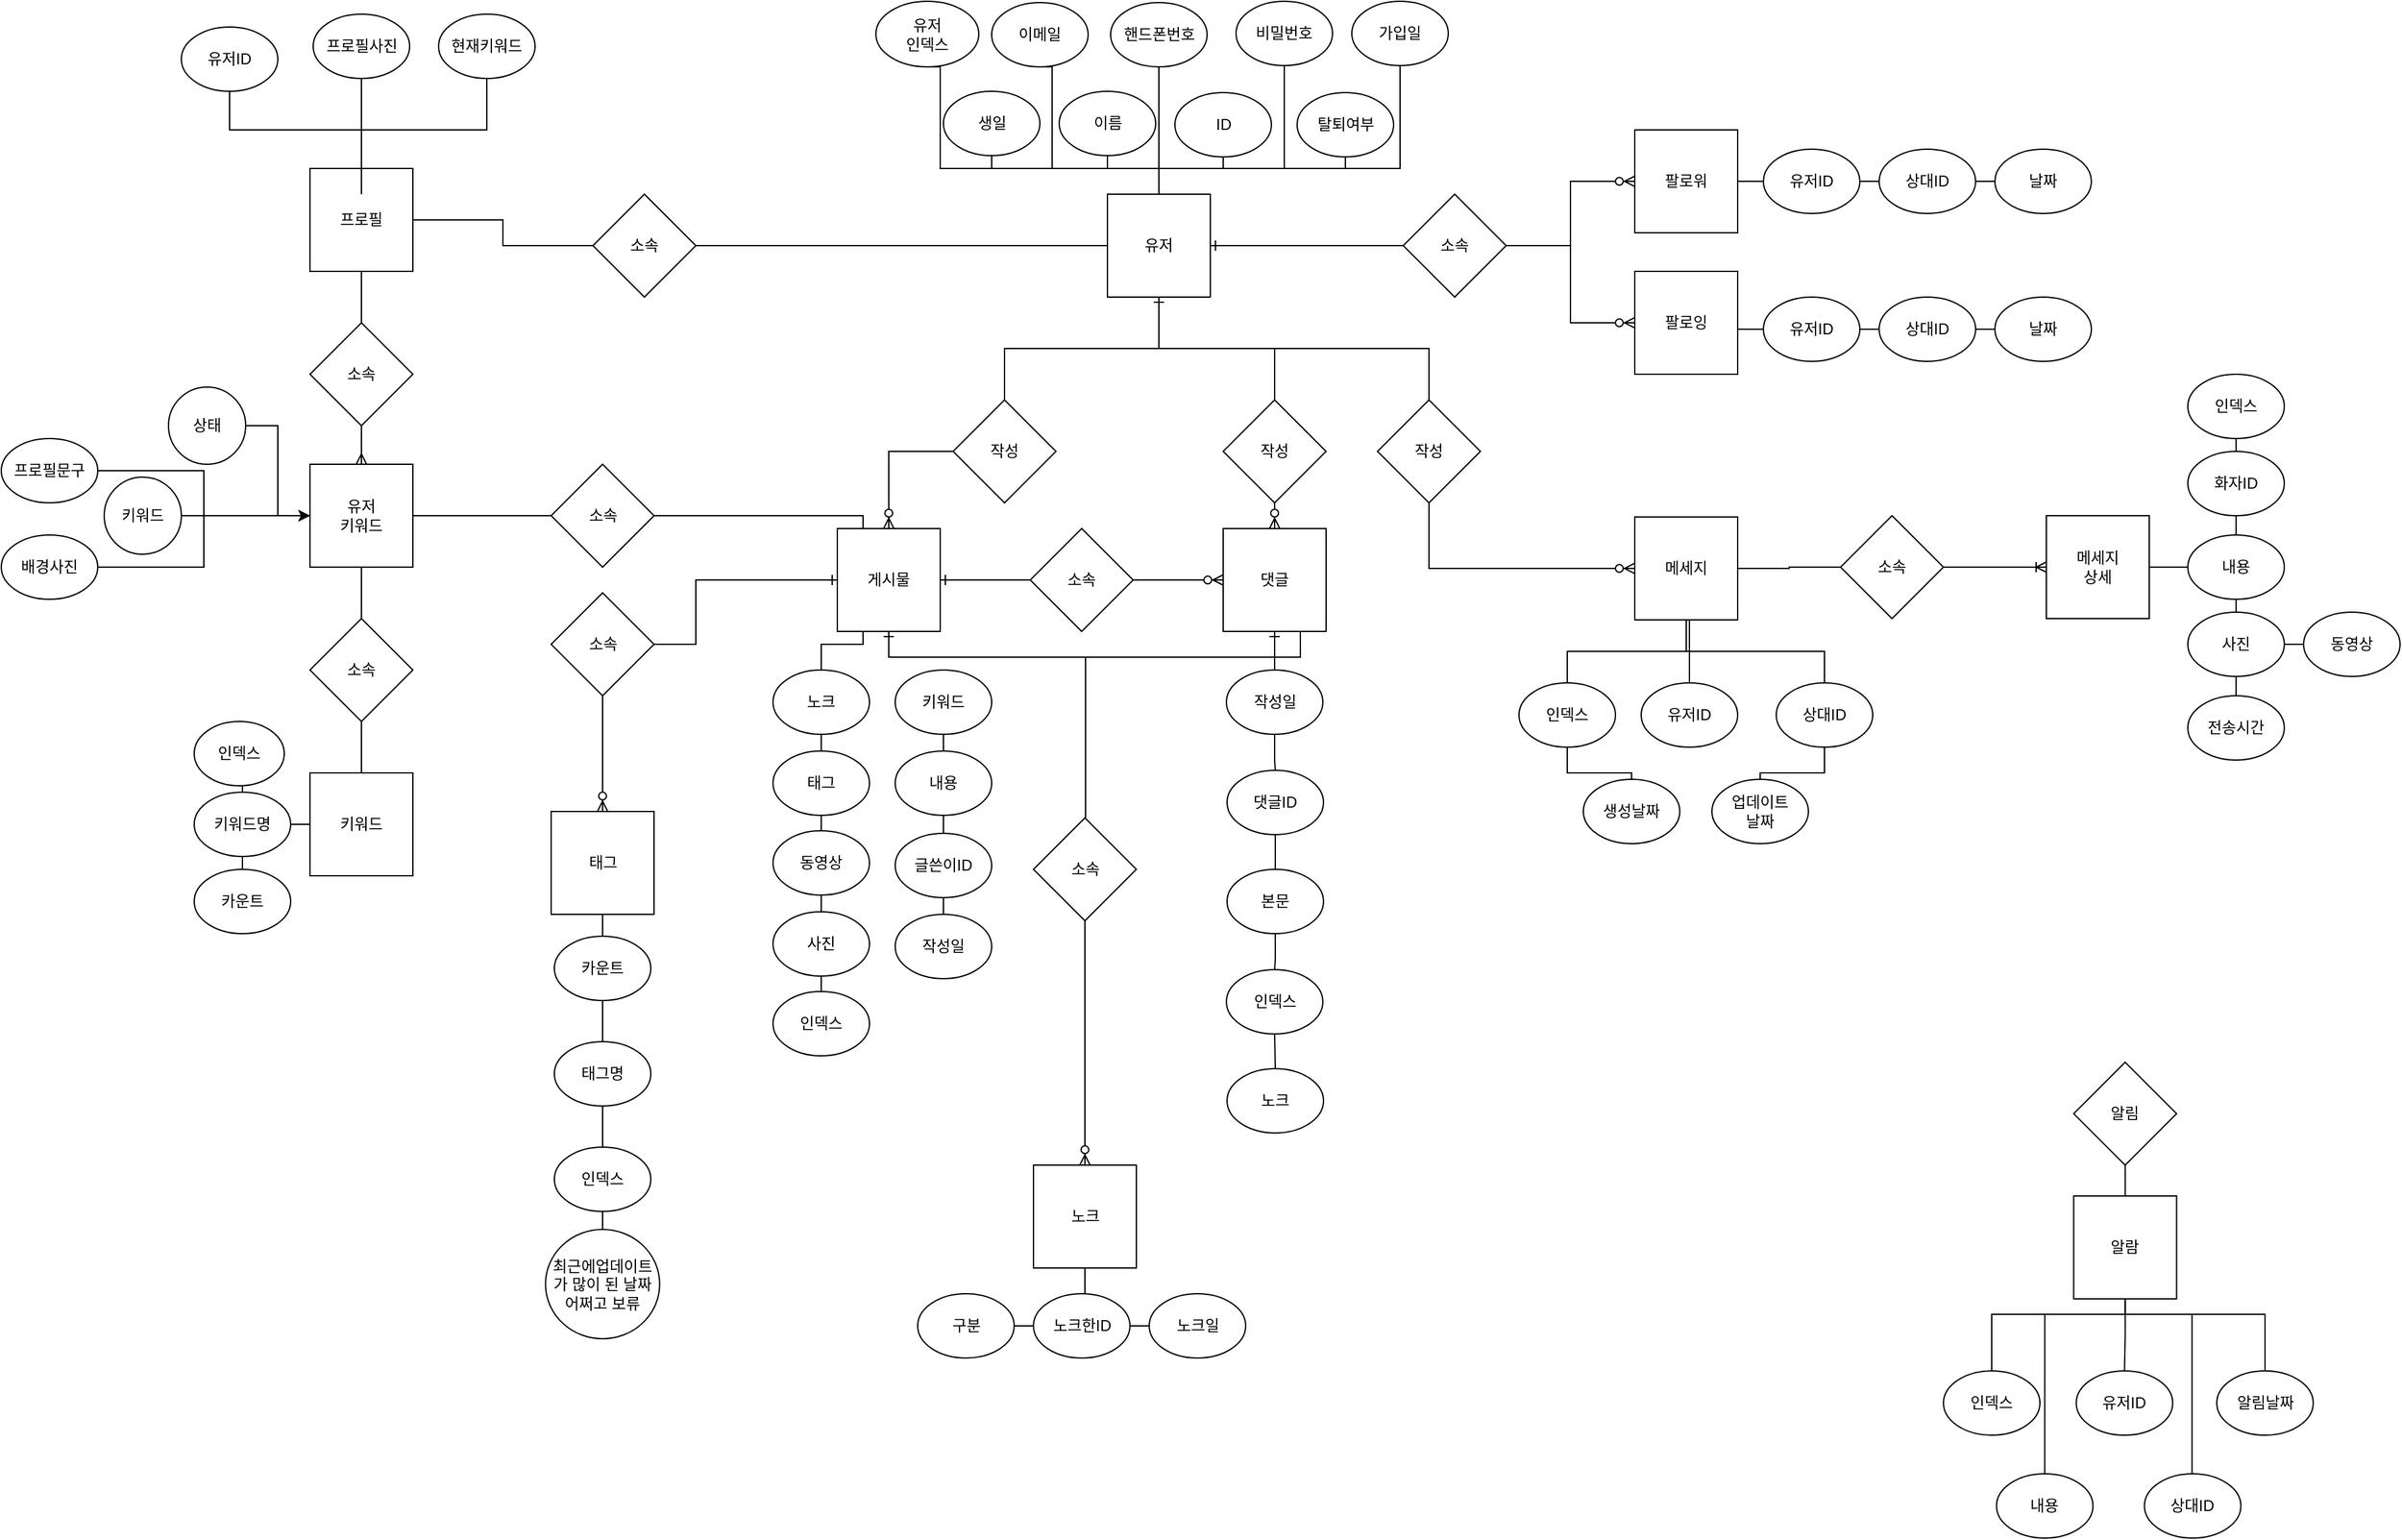 <mxfile version="14.4.9" type="device"><diagram id="OJwl7VF2aaMQ7D2Qhbce" name="Page-1"><mxGraphModel dx="1864" dy="901" grid="1" gridSize="10" guides="1" tooltips="1" connect="1" arrows="1" fold="1" page="1" pageScale="1" pageWidth="1169" pageHeight="1654" math="0" shadow="0"><root><mxCell id="0"/><mxCell id="1" parent="0"/><mxCell id="9PiMVoSSLSlRTzpGpvO3-120" style="edgeStyle=orthogonalEdgeStyle;rounded=0;orthogonalLoop=1;jettySize=auto;html=1;exitX=1;exitY=0.5;exitDx=0;exitDy=0;startArrow=ERone;startFill=0;endArrow=none;endFill=0;" parent="1" source="9PiMVoSSLSlRTzpGpvO3-22" target="9PiMVoSSLSlRTzpGpvO3-119" edge="1"><mxGeometry relative="1" as="geometry"/></mxCell><mxCell id="9PiMVoSSLSlRTzpGpvO3-180" style="edgeStyle=orthogonalEdgeStyle;rounded=0;orthogonalLoop=1;jettySize=auto;html=1;exitX=0.5;exitY=0;exitDx=0;exitDy=0;startArrow=none;startFill=0;endArrow=none;endFill=0;" parent="1" source="9PiMVoSSLSlRTzpGpvO3-22" target="9PiMVoSSLSlRTzpGpvO3-33" edge="1"><mxGeometry relative="1" as="geometry"/></mxCell><mxCell id="9PiMVoSSLSlRTzpGpvO3-181" style="edgeStyle=orthogonalEdgeStyle;rounded=0;orthogonalLoop=1;jettySize=auto;html=1;exitX=0.5;exitY=0;exitDx=0;exitDy=0;entryX=0.5;entryY=1;entryDx=0;entryDy=0;startArrow=none;startFill=0;endArrow=none;endFill=0;" parent="1" source="9PiMVoSSLSlRTzpGpvO3-22" target="9PiMVoSSLSlRTzpGpvO3-36" edge="1"><mxGeometry relative="1" as="geometry"/></mxCell><mxCell id="9PiMVoSSLSlRTzpGpvO3-184" style="edgeStyle=orthogonalEdgeStyle;rounded=0;orthogonalLoop=1;jettySize=auto;html=1;exitX=0.5;exitY=0;exitDx=0;exitDy=0;startArrow=none;startFill=0;endArrow=none;endFill=0;" parent="1" source="9PiMVoSSLSlRTzpGpvO3-22" target="9PiMVoSSLSlRTzpGpvO3-60" edge="1"><mxGeometry relative="1" as="geometry"><Array as="points"><mxPoint x="630" y="140"/><mxPoint x="775" y="140"/></Array></mxGeometry></mxCell><mxCell id="9PiMVoSSLSlRTzpGpvO3-185" style="edgeStyle=orthogonalEdgeStyle;rounded=0;orthogonalLoop=1;jettySize=auto;html=1;exitX=0.5;exitY=0;exitDx=0;exitDy=0;startArrow=none;startFill=0;endArrow=none;endFill=0;" parent="1" source="9PiMVoSSLSlRTzpGpvO3-22" target="9PiMVoSSLSlRTzpGpvO3-38" edge="1"><mxGeometry relative="1" as="geometry"><Array as="points"><mxPoint x="630" y="140"/><mxPoint x="500" y="140"/></Array></mxGeometry></mxCell><mxCell id="9PiMVoSSLSlRTzpGpvO3-207" style="edgeStyle=orthogonalEdgeStyle;rounded=0;orthogonalLoop=1;jettySize=auto;html=1;exitX=0.5;exitY=1;exitDx=0;exitDy=0;startArrow=ERone;startFill=0;endArrow=none;endFill=0;" parent="1" source="9PiMVoSSLSlRTzpGpvO3-22" target="9PiMVoSSLSlRTzpGpvO3-205" edge="1"><mxGeometry relative="1" as="geometry"/></mxCell><mxCell id="9PiMVoSSLSlRTzpGpvO3-237" style="edgeStyle=orthogonalEdgeStyle;rounded=0;orthogonalLoop=1;jettySize=auto;html=1;exitX=0.5;exitY=1;exitDx=0;exitDy=0;startArrow=none;startFill=0;endArrow=none;endFill=0;" parent="1" source="9PiMVoSSLSlRTzpGpvO3-22" target="9PiMVoSSLSlRTzpGpvO3-236" edge="1"><mxGeometry relative="1" as="geometry"/></mxCell><mxCell id="9PiMVoSSLSlRTzpGpvO3-22" value="유저" style="whiteSpace=wrap;html=1;aspect=fixed;" parent="1" vertex="1"><mxGeometry x="590" y="160" width="80" height="80" as="geometry"/></mxCell><mxCell id="9PiMVoSSLSlRTzpGpvO3-173" style="edgeStyle=orthogonalEdgeStyle;rounded=0;orthogonalLoop=1;jettySize=auto;html=1;exitX=1;exitY=0.5;exitDx=0;exitDy=0;startArrow=none;startFill=0;endArrow=none;endFill=0;" parent="1" source="9PiMVoSSLSlRTzpGpvO3-23" target="9PiMVoSSLSlRTzpGpvO3-70" edge="1"><mxGeometry relative="1" as="geometry"/></mxCell><mxCell id="9PiMVoSSLSlRTzpGpvO3-23" value="키워드" style="ellipse;whiteSpace=wrap;html=1;aspect=fixed;" parent="1" vertex="1"><mxGeometry x="-190" y="380" width="60" height="60" as="geometry"/></mxCell><mxCell id="9PiMVoSSLSlRTzpGpvO3-42" style="edgeStyle=orthogonalEdgeStyle;rounded=0;orthogonalLoop=1;jettySize=auto;html=1;exitX=1;exitY=0.5;exitDx=0;exitDy=0;startArrow=none;startFill=0;endArrow=none;endFill=0;" parent="1" source="9PiMVoSSLSlRTzpGpvO3-40" target="9PiMVoSSLSlRTzpGpvO3-41" edge="1"><mxGeometry relative="1" as="geometry"/></mxCell><mxCell id="9PiMVoSSLSlRTzpGpvO3-76" style="edgeStyle=orthogonalEdgeStyle;rounded=0;orthogonalLoop=1;jettySize=auto;html=1;exitX=0.5;exitY=1;exitDx=0;exitDy=0;startArrow=none;startFill=0;endArrow=none;endFill=0;" parent="1" source="9PiMVoSSLSlRTzpGpvO3-40" target="9PiMVoSSLSlRTzpGpvO3-71" edge="1"><mxGeometry relative="1" as="geometry"/></mxCell><mxCell id="9PiMVoSSLSlRTzpGpvO3-40" value="프로필" style="whiteSpace=wrap;html=1;aspect=fixed;gradientColor=#ffffff;" parent="1" vertex="1"><mxGeometry x="-30" y="140" width="80" height="80" as="geometry"/></mxCell><mxCell id="9PiMVoSSLSlRTzpGpvO3-43" style="edgeStyle=orthogonalEdgeStyle;rounded=0;orthogonalLoop=1;jettySize=auto;html=1;exitX=1;exitY=0.5;exitDx=0;exitDy=0;startArrow=none;startFill=0;endArrow=none;endFill=0;" parent="1" source="9PiMVoSSLSlRTzpGpvO3-41" target="9PiMVoSSLSlRTzpGpvO3-22" edge="1"><mxGeometry relative="1" as="geometry"/></mxCell><mxCell id="9PiMVoSSLSlRTzpGpvO3-41" value="소속" style="rhombus;whiteSpace=wrap;html=1;gradientColor=#ffffff;" parent="1" vertex="1"><mxGeometry x="190" y="160" width="80" height="80" as="geometry"/></mxCell><mxCell id="9PiMVoSSLSlRTzpGpvO3-169" style="edgeStyle=orthogonalEdgeStyle;rounded=0;orthogonalLoop=1;jettySize=auto;html=1;exitX=0.5;exitY=1;exitDx=0;exitDy=0;startArrow=none;startFill=0;endArrow=none;endFill=0;" parent="1" source="9PiMVoSSLSlRTzpGpvO3-44" target="9PiMVoSSLSlRTzpGpvO3-40" edge="1"><mxGeometry relative="1" as="geometry"/></mxCell><mxCell id="9PiMVoSSLSlRTzpGpvO3-44" value="프로필사진" style="ellipse;whiteSpace=wrap;html=1;gradientColor=#ffffff;flipH=1;flipV=1;" parent="1" vertex="1"><mxGeometry x="-27.5" y="20" width="75" height="50" as="geometry"/></mxCell><mxCell id="ZCKUvJp-4SFL6GzvpnU5-3" style="edgeStyle=orthogonalEdgeStyle;rounded=0;orthogonalLoop=1;jettySize=auto;html=1;entryX=0;entryY=0.5;entryDx=0;entryDy=0;" edge="1" parent="1" source="9PiMVoSSLSlRTzpGpvO3-45" target="9PiMVoSSLSlRTzpGpvO3-70"><mxGeometry relative="1" as="geometry"/></mxCell><mxCell id="9PiMVoSSLSlRTzpGpvO3-45" value="배경사진" style="ellipse;whiteSpace=wrap;html=1;gradientColor=#ffffff;flipH=1;flipV=1;" parent="1" vertex="1"><mxGeometry x="-270" y="425" width="75" height="50" as="geometry"/></mxCell><mxCell id="9PiMVoSSLSlRTzpGpvO3-57" style="edgeStyle=orthogonalEdgeStyle;rounded=0;orthogonalLoop=1;jettySize=auto;html=1;exitX=0.5;exitY=0;exitDx=0;exitDy=0;startArrow=none;startFill=0;endArrow=none;endFill=0;" parent="1" source="9PiMVoSSLSlRTzpGpvO3-47" target="9PiMVoSSLSlRTzpGpvO3-56" edge="1"><mxGeometry relative="1" as="geometry"/></mxCell><mxCell id="9PiMVoSSLSlRTzpGpvO3-47" value="키워드" style="whiteSpace=wrap;html=1;aspect=fixed;gradientColor=#ffffff;" parent="1" vertex="1"><mxGeometry x="-30" y="610" width="80" height="80" as="geometry"/></mxCell><mxCell id="9PiMVoSSLSlRTzpGpvO3-52" style="edgeStyle=orthogonalEdgeStyle;rounded=0;orthogonalLoop=1;jettySize=auto;html=1;exitX=1;exitY=0.5;exitDx=0;exitDy=0;entryX=0;entryY=0.5;entryDx=0;entryDy=0;startArrow=none;startFill=0;endArrow=none;endFill=0;" parent="1" source="9PiMVoSSLSlRTzpGpvO3-49" target="9PiMVoSSLSlRTzpGpvO3-47" edge="1"><mxGeometry relative="1" as="geometry"/></mxCell><mxCell id="9PiMVoSSLSlRTzpGpvO3-228" style="edgeStyle=orthogonalEdgeStyle;rounded=0;orthogonalLoop=1;jettySize=auto;html=1;exitX=0.5;exitY=1;exitDx=0;exitDy=0;entryX=0.5;entryY=0;entryDx=0;entryDy=0;startArrow=none;startFill=0;endArrow=none;endFill=0;" parent="1" source="9PiMVoSSLSlRTzpGpvO3-49" target="9PiMVoSSLSlRTzpGpvO3-130" edge="1"><mxGeometry relative="1" as="geometry"/></mxCell><mxCell id="9PiMVoSSLSlRTzpGpvO3-49" value="키워드명" style="ellipse;whiteSpace=wrap;html=1;gradientColor=#ffffff;flipH=1;flipV=1;" parent="1" vertex="1"><mxGeometry x="-120" y="625" width="75" height="50" as="geometry"/></mxCell><mxCell id="9PiMVoSSLSlRTzpGpvO3-56" value="소속" style="rhombus;whiteSpace=wrap;html=1;gradientColor=#ffffff;" parent="1" vertex="1"><mxGeometry x="-30" y="490" width="80" height="80" as="geometry"/></mxCell><mxCell id="ZCKUvJp-4SFL6GzvpnU5-2" style="edgeStyle=orthogonalEdgeStyle;rounded=0;orthogonalLoop=1;jettySize=auto;html=1;exitX=1;exitY=0.5;exitDx=0;exitDy=0;" edge="1" parent="1" source="9PiMVoSSLSlRTzpGpvO3-59" target="9PiMVoSSLSlRTzpGpvO3-70"><mxGeometry relative="1" as="geometry"/></mxCell><mxCell id="9PiMVoSSLSlRTzpGpvO3-59" value="프로필문구" style="ellipse;whiteSpace=wrap;html=1;gradientColor=#ffffff;flipH=1;flipV=1;" parent="1" vertex="1"><mxGeometry x="-270" y="350" width="75" height="50" as="geometry"/></mxCell><mxCell id="9PiMVoSSLSlRTzpGpvO3-172" style="edgeStyle=orthogonalEdgeStyle;rounded=0;orthogonalLoop=1;jettySize=auto;html=1;exitX=0.5;exitY=1;exitDx=0;exitDy=0;startArrow=none;startFill=0;endArrow=none;endFill=0;" parent="1" source="9PiMVoSSLSlRTzpGpvO3-69" edge="1"><mxGeometry relative="1" as="geometry"><mxPoint x="10" y="160" as="targetPoint"/><Array as="points"><mxPoint x="108" y="110"/><mxPoint x="10" y="110"/></Array></mxGeometry></mxCell><mxCell id="9PiMVoSSLSlRTzpGpvO3-69" value="현재키워드" style="ellipse;whiteSpace=wrap;html=1;gradientColor=#ffffff;flipH=1;flipV=1;" parent="1" vertex="1"><mxGeometry x="70" y="20" width="75" height="50" as="geometry"/></mxCell><mxCell id="9PiMVoSSLSlRTzpGpvO3-78" style="edgeStyle=orthogonalEdgeStyle;rounded=0;orthogonalLoop=1;jettySize=auto;html=1;exitX=0.5;exitY=1;exitDx=0;exitDy=0;startArrow=none;startFill=0;endArrow=none;endFill=0;" parent="1" source="9PiMVoSSLSlRTzpGpvO3-70" target="9PiMVoSSLSlRTzpGpvO3-56" edge="1"><mxGeometry relative="1" as="geometry"/></mxCell><mxCell id="9PiMVoSSLSlRTzpGpvO3-174" style="edgeStyle=orthogonalEdgeStyle;rounded=0;orthogonalLoop=1;jettySize=auto;html=1;exitX=0;exitY=0.5;exitDx=0;exitDy=0;startArrow=none;startFill=0;endArrow=none;endFill=0;" parent="1" source="9PiMVoSSLSlRTzpGpvO3-70" target="9PiMVoSSLSlRTzpGpvO3-79" edge="1"><mxGeometry relative="1" as="geometry"/></mxCell><mxCell id="9PiMVoSSLSlRTzpGpvO3-70" value="유저&lt;br&gt;키워드" style="whiteSpace=wrap;html=1;aspect=fixed;gradientColor=#ffffff;" parent="1" vertex="1"><mxGeometry x="-30" y="370" width="80" height="80" as="geometry"/></mxCell><mxCell id="9PiMVoSSLSlRTzpGpvO3-77" style="edgeStyle=orthogonalEdgeStyle;rounded=0;orthogonalLoop=1;jettySize=auto;html=1;exitX=0.5;exitY=1;exitDx=0;exitDy=0;entryX=0.5;entryY=0;entryDx=0;entryDy=0;startArrow=none;startFill=0;endArrow=ERmany;endFill=0;" parent="1" source="9PiMVoSSLSlRTzpGpvO3-71" target="9PiMVoSSLSlRTzpGpvO3-70" edge="1"><mxGeometry relative="1" as="geometry"/></mxCell><mxCell id="9PiMVoSSLSlRTzpGpvO3-71" value="소속" style="rhombus;whiteSpace=wrap;html=1;gradientColor=#ffffff;" parent="1" vertex="1"><mxGeometry x="-30" y="260" width="80" height="80" as="geometry"/></mxCell><mxCell id="9PiMVoSSLSlRTzpGpvO3-79" value="상태" style="ellipse;whiteSpace=wrap;html=1;aspect=fixed;" parent="1" vertex="1"><mxGeometry x="-140" y="310" width="60" height="60" as="geometry"/></mxCell><mxCell id="9PiMVoSSLSlRTzpGpvO3-240" style="edgeStyle=orthogonalEdgeStyle;rounded=0;orthogonalLoop=1;jettySize=auto;html=1;exitX=1;exitY=0.5;exitDx=0;exitDy=0;startArrow=ERone;startFill=0;endArrow=none;endFill=0;" parent="1" source="9PiMVoSSLSlRTzpGpvO3-83" target="9PiMVoSSLSlRTzpGpvO3-239" edge="1"><mxGeometry relative="1" as="geometry"/></mxCell><mxCell id="9PiMVoSSLSlRTzpGpvO3-253" style="edgeStyle=orthogonalEdgeStyle;rounded=0;orthogonalLoop=1;jettySize=auto;html=1;exitX=0.5;exitY=1;exitDx=0;exitDy=0;startArrow=ERone;startFill=0;endArrow=none;endFill=0;" parent="1" source="9PiMVoSSLSlRTzpGpvO3-83" target="9PiMVoSSLSlRTzpGpvO3-249" edge="1"><mxGeometry relative="1" as="geometry"><Array as="points"><mxPoint x="420" y="520"/><mxPoint x="573" y="520"/></Array></mxGeometry></mxCell><mxCell id="9PiMVoSSLSlRTzpGpvO3-83" value="게시물" style="whiteSpace=wrap;html=1;aspect=fixed;gradientColor=#ffffff;" parent="1" vertex="1"><mxGeometry x="380" y="420" width="80" height="80" as="geometry"/></mxCell><mxCell id="9PiMVoSSLSlRTzpGpvO3-259" style="edgeStyle=orthogonalEdgeStyle;rounded=0;orthogonalLoop=1;jettySize=auto;html=1;exitX=0.5;exitY=1;exitDx=0;exitDy=0;startArrow=none;startFill=0;endArrow=none;endFill=0;" parent="1" source="9PiMVoSSLSlRTzpGpvO3-87" target="9PiMVoSSLSlRTzpGpvO3-86" edge="1"><mxGeometry relative="1" as="geometry"/></mxCell><mxCell id="9PiMVoSSLSlRTzpGpvO3-87" value="동영상" style="ellipse;whiteSpace=wrap;html=1;gradientColor=#ffffff;flipH=1;flipV=1;" parent="1" vertex="1"><mxGeometry x="330" y="655" width="75" height="50" as="geometry"/></mxCell><mxCell id="9PiMVoSSLSlRTzpGpvO3-229" style="edgeStyle=orthogonalEdgeStyle;rounded=0;orthogonalLoop=1;jettySize=auto;html=1;exitX=0.5;exitY=1;exitDx=0;exitDy=0;entryX=0.5;entryY=0;entryDx=0;entryDy=0;startArrow=none;startFill=0;endArrow=none;endFill=0;" parent="1" source="9PiMVoSSLSlRTzpGpvO3-90" target="9PiMVoSSLSlRTzpGpvO3-49" edge="1"><mxGeometry relative="1" as="geometry"/></mxCell><mxCell id="9PiMVoSSLSlRTzpGpvO3-90" value="인덱스" style="ellipse;whiteSpace=wrap;html=1;gradientColor=#ffffff;flipH=1;flipV=1;" parent="1" vertex="1"><mxGeometry x="-120" y="570" width="70" height="50" as="geometry"/></mxCell><mxCell id="9PiMVoSSLSlRTzpGpvO3-254" style="edgeStyle=orthogonalEdgeStyle;rounded=0;orthogonalLoop=1;jettySize=auto;html=1;exitX=0.5;exitY=1;exitDx=0;exitDy=0;startArrow=ERone;startFill=0;endArrow=none;endFill=0;" parent="1" source="9PiMVoSSLSlRTzpGpvO3-94" target="9PiMVoSSLSlRTzpGpvO3-249" edge="1"><mxGeometry relative="1" as="geometry"><Array as="points"><mxPoint x="720" y="520"/><mxPoint x="573" y="520"/></Array></mxGeometry></mxCell><mxCell id="9PiMVoSSLSlRTzpGpvO3-272" style="edgeStyle=orthogonalEdgeStyle;rounded=0;orthogonalLoop=1;jettySize=auto;html=1;exitX=0.75;exitY=1;exitDx=0;exitDy=0;startArrow=none;startFill=0;endArrow=none;endFill=0;" parent="1" source="9PiMVoSSLSlRTzpGpvO3-94" target="9PiMVoSSLSlRTzpGpvO3-96" edge="1"><mxGeometry relative="1" as="geometry"/></mxCell><mxCell id="9PiMVoSSLSlRTzpGpvO3-94" value="댓글" style="whiteSpace=wrap;html=1;aspect=fixed;gradientColor=#ffffff;" parent="1" vertex="1"><mxGeometry x="680" y="420" width="80" height="80" as="geometry"/></mxCell><mxCell id="9PiMVoSSLSlRTzpGpvO3-273" style="edgeStyle=orthogonalEdgeStyle;rounded=0;orthogonalLoop=1;jettySize=auto;html=1;exitX=0.5;exitY=1;exitDx=0;exitDy=0;startArrow=none;startFill=0;endArrow=none;endFill=0;" parent="1" source="9PiMVoSSLSlRTzpGpvO3-96" target="9PiMVoSSLSlRTzpGpvO3-98" edge="1"><mxGeometry relative="1" as="geometry"/></mxCell><mxCell id="9PiMVoSSLSlRTzpGpvO3-96" value="작성일" style="ellipse;whiteSpace=wrap;html=1;gradientColor=#ffffff;flipH=1;flipV=1;" parent="1" vertex="1"><mxGeometry x="682.5" y="530" width="75" height="50" as="geometry"/></mxCell><mxCell id="9PiMVoSSLSlRTzpGpvO3-275" style="edgeStyle=orthogonalEdgeStyle;rounded=0;orthogonalLoop=1;jettySize=auto;html=1;exitX=0.5;exitY=1;exitDx=0;exitDy=0;startArrow=none;startFill=0;endArrow=none;endFill=0;" parent="1" source="9PiMVoSSLSlRTzpGpvO3-97" target="9PiMVoSSLSlRTzpGpvO3-101" edge="1"><mxGeometry relative="1" as="geometry"/></mxCell><mxCell id="9PiMVoSSLSlRTzpGpvO3-97" value="본문" style="ellipse;whiteSpace=wrap;html=1;gradientColor=#ffffff;flipH=1;flipV=1;" parent="1" vertex="1"><mxGeometry x="683" y="685" width="75" height="50" as="geometry"/></mxCell><mxCell id="9PiMVoSSLSlRTzpGpvO3-274" style="edgeStyle=orthogonalEdgeStyle;rounded=0;orthogonalLoop=1;jettySize=auto;html=1;exitX=0.5;exitY=1;exitDx=0;exitDy=0;entryX=0.5;entryY=0;entryDx=0;entryDy=0;startArrow=none;startFill=0;endArrow=none;endFill=0;" parent="1" source="9PiMVoSSLSlRTzpGpvO3-98" target="9PiMVoSSLSlRTzpGpvO3-97" edge="1"><mxGeometry relative="1" as="geometry"/></mxCell><mxCell id="9PiMVoSSLSlRTzpGpvO3-98" value="댓글ID" style="ellipse;whiteSpace=wrap;html=1;gradientColor=#ffffff;flipH=1;flipV=1;" parent="1" vertex="1"><mxGeometry x="683" y="608" width="75" height="50" as="geometry"/></mxCell><mxCell id="9PiMVoSSLSlRTzpGpvO3-100" value="노크" style="ellipse;whiteSpace=wrap;html=1;gradientColor=#ffffff;flipH=1;flipV=1;" parent="1" vertex="1"><mxGeometry x="683" y="840" width="75" height="50" as="geometry"/></mxCell><mxCell id="9PiMVoSSLSlRTzpGpvO3-276" style="edgeStyle=orthogonalEdgeStyle;rounded=0;orthogonalLoop=1;jettySize=auto;html=1;exitX=0.5;exitY=1;exitDx=0;exitDy=0;entryX=0.5;entryY=0;entryDx=0;entryDy=0;startArrow=none;startFill=0;endArrow=none;endFill=0;" parent="1" source="9PiMVoSSLSlRTzpGpvO3-101" target="9PiMVoSSLSlRTzpGpvO3-100" edge="1"><mxGeometry relative="1" as="geometry"/></mxCell><mxCell id="9PiMVoSSLSlRTzpGpvO3-101" value="인덱스" style="ellipse;whiteSpace=wrap;html=1;gradientColor=#ffffff;flipH=1;flipV=1;" parent="1" vertex="1"><mxGeometry x="682.5" y="763" width="75" height="50" as="geometry"/></mxCell><mxCell id="9PiMVoSSLSlRTzpGpvO3-103" value="노크" style="whiteSpace=wrap;html=1;aspect=fixed;gradientColor=#ffffff;" parent="1" vertex="1"><mxGeometry x="532.5" y="915" width="80" height="80" as="geometry"/></mxCell><mxCell id="9PiMVoSSLSlRTzpGpvO3-128" value="" style="edgeStyle=orthogonalEdgeStyle;rounded=0;orthogonalLoop=1;jettySize=auto;html=1;startArrow=none;startFill=0;endArrow=none;endFill=0;" parent="1" source="9PiMVoSSLSlRTzpGpvO3-104" target="9PiMVoSSLSlRTzpGpvO3-103" edge="1"><mxGeometry relative="1" as="geometry"/></mxCell><mxCell id="9PiMVoSSLSlRTzpGpvO3-104" value="구분" style="ellipse;whiteSpace=wrap;html=1;gradientColor=#ffffff;flipH=1;flipV=1;" parent="1" vertex="1"><mxGeometry x="442.5" y="1015" width="75" height="50" as="geometry"/></mxCell><mxCell id="9PiMVoSSLSlRTzpGpvO3-248" style="edgeStyle=orthogonalEdgeStyle;rounded=0;orthogonalLoop=1;jettySize=auto;html=1;exitX=1;exitY=0.5;exitDx=0;exitDy=0;entryX=0;entryY=0.5;entryDx=0;entryDy=0;startArrow=none;startFill=0;endArrow=none;endFill=0;" parent="1" source="9PiMVoSSLSlRTzpGpvO3-105" target="9PiMVoSSLSlRTzpGpvO3-106" edge="1"><mxGeometry relative="1" as="geometry"/></mxCell><mxCell id="9PiMVoSSLSlRTzpGpvO3-105" value="노크한ID" style="ellipse;whiteSpace=wrap;html=1;gradientColor=#ffffff;flipH=1;flipV=1;" parent="1" vertex="1"><mxGeometry x="532.5" y="1015" width="75" height="50" as="geometry"/></mxCell><mxCell id="9PiMVoSSLSlRTzpGpvO3-106" value="노크일" style="ellipse;whiteSpace=wrap;html=1;gradientColor=#ffffff;flipH=1;flipV=1;" parent="1" vertex="1"><mxGeometry x="622.5" y="1015" width="75" height="50" as="geometry"/></mxCell><mxCell id="9PiMVoSSLSlRTzpGpvO3-110" value="팔로워" style="whiteSpace=wrap;html=1;aspect=fixed;" parent="1" vertex="1"><mxGeometry x="1000" y="110" width="80" height="80" as="geometry"/></mxCell><mxCell id="9PiMVoSSLSlRTzpGpvO3-198" style="edgeStyle=orthogonalEdgeStyle;rounded=0;orthogonalLoop=1;jettySize=auto;html=1;exitX=0;exitY=0.5;exitDx=0;exitDy=0;entryX=1;entryY=0.5;entryDx=0;entryDy=0;startArrow=none;startFill=0;endArrow=none;endFill=0;" parent="1" source="9PiMVoSSLSlRTzpGpvO3-111" target="9PiMVoSSLSlRTzpGpvO3-110" edge="1"><mxGeometry relative="1" as="geometry"/></mxCell><mxCell id="9PiMVoSSLSlRTzpGpvO3-111" value="유저ID" style="ellipse;whiteSpace=wrap;html=1;gradientColor=#ffffff;flipH=1;flipV=1;" parent="1" vertex="1"><mxGeometry x="1100" y="125" width="75" height="50" as="geometry"/></mxCell><mxCell id="9PiMVoSSLSlRTzpGpvO3-199" style="edgeStyle=orthogonalEdgeStyle;rounded=0;orthogonalLoop=1;jettySize=auto;html=1;exitX=0;exitY=0.5;exitDx=0;exitDy=0;entryX=1;entryY=0.5;entryDx=0;entryDy=0;startArrow=none;startFill=0;endArrow=none;endFill=0;" parent="1" source="9PiMVoSSLSlRTzpGpvO3-113" target="9PiMVoSSLSlRTzpGpvO3-111" edge="1"><mxGeometry relative="1" as="geometry"/></mxCell><mxCell id="9PiMVoSSLSlRTzpGpvO3-113" value="상대ID" style="ellipse;whiteSpace=wrap;html=1;gradientColor=#ffffff;flipH=1;flipV=1;" parent="1" vertex="1"><mxGeometry x="1190" y="125" width="75" height="50" as="geometry"/></mxCell><mxCell id="9PiMVoSSLSlRTzpGpvO3-114" value="팔로잉" style="whiteSpace=wrap;html=1;aspect=fixed;" parent="1" vertex="1"><mxGeometry x="1000" y="220" width="80" height="80" as="geometry"/></mxCell><mxCell id="9PiMVoSSLSlRTzpGpvO3-201" style="edgeStyle=orthogonalEdgeStyle;rounded=0;orthogonalLoop=1;jettySize=auto;html=1;exitX=0;exitY=0.5;exitDx=0;exitDy=0;entryX=1;entryY=0.5;entryDx=0;entryDy=0;startArrow=none;startFill=0;endArrow=none;endFill=0;" parent="1" source="9PiMVoSSLSlRTzpGpvO3-115" target="9PiMVoSSLSlRTzpGpvO3-114" edge="1"><mxGeometry relative="1" as="geometry"/></mxCell><mxCell id="9PiMVoSSLSlRTzpGpvO3-115" value="유저ID" style="ellipse;whiteSpace=wrap;html=1;gradientColor=#ffffff;flipH=1;flipV=1;" parent="1" vertex="1"><mxGeometry x="1100" y="240" width="75" height="50" as="geometry"/></mxCell><mxCell id="9PiMVoSSLSlRTzpGpvO3-202" style="edgeStyle=orthogonalEdgeStyle;rounded=0;orthogonalLoop=1;jettySize=auto;html=1;exitX=0;exitY=0.5;exitDx=0;exitDy=0;entryX=1;entryY=0.5;entryDx=0;entryDy=0;startArrow=none;startFill=0;endArrow=none;endFill=0;" parent="1" source="9PiMVoSSLSlRTzpGpvO3-116" target="9PiMVoSSLSlRTzpGpvO3-115" edge="1"><mxGeometry relative="1" as="geometry"/></mxCell><mxCell id="9PiMVoSSLSlRTzpGpvO3-116" value="상대ID" style="ellipse;whiteSpace=wrap;html=1;gradientColor=#ffffff;flipH=1;flipV=1;" parent="1" vertex="1"><mxGeometry x="1190" y="240" width="75" height="50" as="geometry"/></mxCell><mxCell id="9PiMVoSSLSlRTzpGpvO3-200" style="edgeStyle=orthogonalEdgeStyle;rounded=0;orthogonalLoop=1;jettySize=auto;html=1;exitX=0;exitY=0.5;exitDx=0;exitDy=0;entryX=1;entryY=0.5;entryDx=0;entryDy=0;startArrow=none;startFill=0;endArrow=none;endFill=0;" parent="1" source="9PiMVoSSLSlRTzpGpvO3-117" target="9PiMVoSSLSlRTzpGpvO3-113" edge="1"><mxGeometry relative="1" as="geometry"/></mxCell><mxCell id="9PiMVoSSLSlRTzpGpvO3-117" value="날짜" style="ellipse;whiteSpace=wrap;html=1;gradientColor=#ffffff;flipH=1;flipV=1;" parent="1" vertex="1"><mxGeometry x="1280" y="125" width="75" height="50" as="geometry"/></mxCell><mxCell id="9PiMVoSSLSlRTzpGpvO3-204" style="edgeStyle=orthogonalEdgeStyle;rounded=0;orthogonalLoop=1;jettySize=auto;html=1;exitX=0;exitY=0.5;exitDx=0;exitDy=0;entryX=1;entryY=0.5;entryDx=0;entryDy=0;startArrow=none;startFill=0;endArrow=none;endFill=0;" parent="1" source="9PiMVoSSLSlRTzpGpvO3-118" target="9PiMVoSSLSlRTzpGpvO3-116" edge="1"><mxGeometry relative="1" as="geometry"/></mxCell><mxCell id="9PiMVoSSLSlRTzpGpvO3-118" value="날짜" style="ellipse;whiteSpace=wrap;html=1;gradientColor=#ffffff;flipH=1;flipV=1;" parent="1" vertex="1"><mxGeometry x="1280" y="240" width="75" height="50" as="geometry"/></mxCell><mxCell id="9PiMVoSSLSlRTzpGpvO3-121" style="edgeStyle=orthogonalEdgeStyle;rounded=0;orthogonalLoop=1;jettySize=auto;html=1;exitX=1;exitY=0.5;exitDx=0;exitDy=0;entryX=0;entryY=0.5;entryDx=0;entryDy=0;startArrow=none;startFill=0;endArrow=ERzeroToMany;endFill=1;" parent="1" source="9PiMVoSSLSlRTzpGpvO3-119" target="9PiMVoSSLSlRTzpGpvO3-110" edge="1"><mxGeometry relative="1" as="geometry"/></mxCell><mxCell id="9PiMVoSSLSlRTzpGpvO3-123" style="edgeStyle=orthogonalEdgeStyle;rounded=0;orthogonalLoop=1;jettySize=auto;html=1;exitX=1;exitY=0.5;exitDx=0;exitDy=0;startArrow=none;startFill=0;endArrow=ERzeroToMany;endFill=1;" parent="1" source="9PiMVoSSLSlRTzpGpvO3-119" target="9PiMVoSSLSlRTzpGpvO3-114" edge="1"><mxGeometry relative="1" as="geometry"/></mxCell><mxCell id="9PiMVoSSLSlRTzpGpvO3-119" value="소속" style="rhombus;whiteSpace=wrap;html=1;gradientColor=#ffffff;" parent="1" vertex="1"><mxGeometry x="820" y="160" width="80" height="80" as="geometry"/></mxCell><mxCell id="9PiMVoSSLSlRTzpGpvO3-268" style="edgeStyle=orthogonalEdgeStyle;rounded=0;orthogonalLoop=1;jettySize=auto;html=1;exitX=0.5;exitY=1;exitDx=0;exitDy=0;startArrow=none;startFill=0;endArrow=none;endFill=0;" parent="1" source="9PiMVoSSLSlRTzpGpvO3-124" target="9PiMVoSSLSlRTzpGpvO3-129" edge="1"><mxGeometry relative="1" as="geometry"/></mxCell><mxCell id="9PiMVoSSLSlRTzpGpvO3-124" value="태그" style="whiteSpace=wrap;html=1;aspect=fixed;gradientColor=#ffffff;" parent="1" vertex="1"><mxGeometry x="157.5" y="640" width="80" height="80" as="geometry"/></mxCell><mxCell id="9PiMVoSSLSlRTzpGpvO3-270" style="edgeStyle=orthogonalEdgeStyle;rounded=0;orthogonalLoop=1;jettySize=auto;html=1;exitX=0.5;exitY=1;exitDx=0;exitDy=0;startArrow=none;startFill=0;endArrow=none;endFill=0;" parent="1" source="9PiMVoSSLSlRTzpGpvO3-125" target="9PiMVoSSLSlRTzpGpvO3-126" edge="1"><mxGeometry relative="1" as="geometry"/></mxCell><mxCell id="9PiMVoSSLSlRTzpGpvO3-125" value="태그명" style="ellipse;whiteSpace=wrap;html=1;gradientColor=#ffffff;flipH=1;flipV=1;" parent="1" vertex="1"><mxGeometry x="160" y="819" width="75" height="50" as="geometry"/></mxCell><mxCell id="9PiMVoSSLSlRTzpGpvO3-271" style="edgeStyle=orthogonalEdgeStyle;rounded=0;orthogonalLoop=1;jettySize=auto;html=1;exitX=0.5;exitY=1;exitDx=0;exitDy=0;startArrow=none;startFill=0;endArrow=none;endFill=0;" parent="1" source="9PiMVoSSLSlRTzpGpvO3-126" target="9PiMVoSSLSlRTzpGpvO3-134" edge="1"><mxGeometry relative="1" as="geometry"/></mxCell><mxCell id="9PiMVoSSLSlRTzpGpvO3-126" value="인덱스" style="ellipse;whiteSpace=wrap;html=1;gradientColor=#ffffff;flipH=1;flipV=1;" parent="1" vertex="1"><mxGeometry x="160" y="901" width="75" height="50" as="geometry"/></mxCell><mxCell id="9PiMVoSSLSlRTzpGpvO3-269" style="edgeStyle=orthogonalEdgeStyle;rounded=0;orthogonalLoop=1;jettySize=auto;html=1;exitX=0.5;exitY=1;exitDx=0;exitDy=0;startArrow=none;startFill=0;endArrow=none;endFill=0;" parent="1" source="9PiMVoSSLSlRTzpGpvO3-129" target="9PiMVoSSLSlRTzpGpvO3-125" edge="1"><mxGeometry relative="1" as="geometry"/></mxCell><mxCell id="9PiMVoSSLSlRTzpGpvO3-129" value="카운트" style="ellipse;whiteSpace=wrap;html=1;gradientColor=#ffffff;flipH=1;flipV=1;" parent="1" vertex="1"><mxGeometry x="160" y="737" width="75" height="50" as="geometry"/></mxCell><mxCell id="9PiMVoSSLSlRTzpGpvO3-130" value="카운트" style="ellipse;whiteSpace=wrap;html=1;gradientColor=#ffffff;flipH=1;flipV=1;" parent="1" vertex="1"><mxGeometry x="-120" y="685" width="75" height="50" as="geometry"/></mxCell><mxCell id="9PiMVoSSLSlRTzpGpvO3-134" value="최근에업데이트가 많이 된 날짜 어쩌고 보류" style="ellipse;whiteSpace=wrap;html=1;gradientColor=#ffffff;flipH=1;flipV=1;" parent="1" vertex="1"><mxGeometry x="153.125" y="965" width="88.75" height="85" as="geometry"/></mxCell><mxCell id="9PiMVoSSLSlRTzpGpvO3-209" style="edgeStyle=orthogonalEdgeStyle;rounded=0;orthogonalLoop=1;jettySize=auto;html=1;exitX=1;exitY=0.5;exitDx=0;exitDy=0;entryX=0;entryY=0.5;entryDx=0;entryDy=0;startArrow=none;startFill=0;endArrow=none;endFill=0;" parent="1" source="9PiMVoSSLSlRTzpGpvO3-136" target="9PiMVoSSLSlRTzpGpvO3-206" edge="1"><mxGeometry relative="1" as="geometry"/></mxCell><mxCell id="9PiMVoSSLSlRTzpGpvO3-283" style="edgeStyle=orthogonalEdgeStyle;rounded=0;orthogonalLoop=1;jettySize=auto;html=1;exitX=0.5;exitY=1;exitDx=0;exitDy=0;startArrow=none;startFill=0;endArrow=none;endFill=0;entryX=0.5;entryY=0;entryDx=0;entryDy=0;" parent="1" source="9PiMVoSSLSlRTzpGpvO3-136" target="9PiMVoSSLSlRTzpGpvO3-145" edge="1"><mxGeometry relative="1" as="geometry"><Array as="points"><mxPoint x="1043" y="491"/></Array></mxGeometry></mxCell><mxCell id="9PiMVoSSLSlRTzpGpvO3-284" style="edgeStyle=orthogonalEdgeStyle;rounded=0;orthogonalLoop=1;jettySize=auto;html=1;exitX=0.5;exitY=1;exitDx=0;exitDy=0;startArrow=none;startFill=0;endArrow=none;endFill=0;" parent="1" source="9PiMVoSSLSlRTzpGpvO3-136" target="9PiMVoSSLSlRTzpGpvO3-142" edge="1"><mxGeometry relative="1" as="geometry"/></mxCell><mxCell id="9PiMVoSSLSlRTzpGpvO3-285" style="edgeStyle=orthogonalEdgeStyle;rounded=0;orthogonalLoop=1;jettySize=auto;html=1;exitX=0.5;exitY=1;exitDx=0;exitDy=0;startArrow=none;startFill=0;endArrow=none;endFill=0;" parent="1" source="9PiMVoSSLSlRTzpGpvO3-136" target="9PiMVoSSLSlRTzpGpvO3-152" edge="1"><mxGeometry relative="1" as="geometry"/></mxCell><mxCell id="9PiMVoSSLSlRTzpGpvO3-136" value="메세지" style="whiteSpace=wrap;html=1;aspect=fixed;gradientColor=#ffffff;" parent="1" vertex="1"><mxGeometry x="1000" y="411" width="80" height="80" as="geometry"/></mxCell><mxCell id="9PiMVoSSLSlRTzpGpvO3-139" value="업데이트&lt;br&gt;날짜" style="ellipse;whiteSpace=wrap;html=1;gradientColor=#ffffff;flipH=1;flipV=1;" parent="1" vertex="1"><mxGeometry x="1060" y="615" width="75" height="50" as="geometry"/></mxCell><mxCell id="9PiMVoSSLSlRTzpGpvO3-140" value="메세지&lt;br&gt;상세" style="whiteSpace=wrap;html=1;aspect=fixed;gradientColor=#ffffff;" parent="1" vertex="1"><mxGeometry x="1320" y="410" width="80" height="80" as="geometry"/></mxCell><mxCell id="9PiMVoSSLSlRTzpGpvO3-277" style="edgeStyle=orthogonalEdgeStyle;rounded=0;orthogonalLoop=1;jettySize=auto;html=1;exitX=0.5;exitY=1;exitDx=0;exitDy=0;startArrow=none;startFill=0;endArrow=none;endFill=0;" parent="1" source="9PiMVoSSLSlRTzpGpvO3-141" target="9PiMVoSSLSlRTzpGpvO3-143" edge="1"><mxGeometry relative="1" as="geometry"/></mxCell><mxCell id="9PiMVoSSLSlRTzpGpvO3-141" value="인덱스" style="ellipse;whiteSpace=wrap;html=1;gradientColor=#ffffff;flipH=1;flipV=1;" parent="1" vertex="1"><mxGeometry x="1430" y="300" width="75" height="50" as="geometry"/></mxCell><mxCell id="9PiMVoSSLSlRTzpGpvO3-286" style="edgeStyle=orthogonalEdgeStyle;rounded=0;orthogonalLoop=1;jettySize=auto;html=1;exitX=0.5;exitY=1;exitDx=0;exitDy=0;startArrow=none;startFill=0;endArrow=none;endFill=0;" parent="1" source="9PiMVoSSLSlRTzpGpvO3-142" target="9PiMVoSSLSlRTzpGpvO3-161" edge="1"><mxGeometry relative="1" as="geometry"/></mxCell><mxCell id="9PiMVoSSLSlRTzpGpvO3-142" value="인덱스" style="ellipse;whiteSpace=wrap;html=1;gradientColor=#ffffff;flipH=1;flipV=1;" parent="1" vertex="1"><mxGeometry x="910" y="540" width="75" height="50" as="geometry"/></mxCell><mxCell id="9PiMVoSSLSlRTzpGpvO3-278" style="edgeStyle=orthogonalEdgeStyle;rounded=0;orthogonalLoop=1;jettySize=auto;html=1;exitX=0.5;exitY=1;exitDx=0;exitDy=0;entryX=0.5;entryY=0;entryDx=0;entryDy=0;startArrow=none;startFill=0;endArrow=none;endFill=0;" parent="1" source="9PiMVoSSLSlRTzpGpvO3-143" target="9PiMVoSSLSlRTzpGpvO3-157" edge="1"><mxGeometry relative="1" as="geometry"/></mxCell><mxCell id="9PiMVoSSLSlRTzpGpvO3-143" value="화자ID" style="ellipse;whiteSpace=wrap;html=1;gradientColor=#ffffff;flipH=1;flipV=1;" parent="1" vertex="1"><mxGeometry x="1430" y="360" width="75" height="50" as="geometry"/></mxCell><mxCell id="9PiMVoSSLSlRTzpGpvO3-145" value="유저ID" style="ellipse;whiteSpace=wrap;html=1;gradientColor=#ffffff;flipH=1;flipV=1;" parent="1" vertex="1"><mxGeometry x="1005" y="540" width="75" height="50" as="geometry"/></mxCell><mxCell id="9PiMVoSSLSlRTzpGpvO3-287" style="edgeStyle=orthogonalEdgeStyle;rounded=0;orthogonalLoop=1;jettySize=auto;html=1;exitX=0.5;exitY=1;exitDx=0;exitDy=0;entryX=0.5;entryY=0;entryDx=0;entryDy=0;startArrow=none;startFill=0;endArrow=none;endFill=0;" parent="1" source="9PiMVoSSLSlRTzpGpvO3-152" target="9PiMVoSSLSlRTzpGpvO3-139" edge="1"><mxGeometry relative="1" as="geometry"/></mxCell><mxCell id="9PiMVoSSLSlRTzpGpvO3-152" value="상대ID" style="ellipse;whiteSpace=wrap;html=1;gradientColor=#ffffff;flipH=1;flipV=1;" parent="1" vertex="1"><mxGeometry x="1110" y="540" width="75" height="50" as="geometry"/></mxCell><mxCell id="9PiMVoSSLSlRTzpGpvO3-279" style="edgeStyle=orthogonalEdgeStyle;rounded=0;orthogonalLoop=1;jettySize=auto;html=1;exitX=0.5;exitY=1;exitDx=0;exitDy=0;entryX=0.5;entryY=0;entryDx=0;entryDy=0;startArrow=none;startFill=0;endArrow=none;endFill=0;" parent="1" source="9PiMVoSSLSlRTzpGpvO3-157" target="9PiMVoSSLSlRTzpGpvO3-158" edge="1"><mxGeometry relative="1" as="geometry"/></mxCell><mxCell id="9PiMVoSSLSlRTzpGpvO3-282" style="edgeStyle=orthogonalEdgeStyle;rounded=0;orthogonalLoop=1;jettySize=auto;html=1;exitX=0;exitY=0.5;exitDx=0;exitDy=0;entryX=1;entryY=0.5;entryDx=0;entryDy=0;startArrow=none;startFill=0;endArrow=none;endFill=0;" parent="1" source="9PiMVoSSLSlRTzpGpvO3-157" target="9PiMVoSSLSlRTzpGpvO3-140" edge="1"><mxGeometry relative="1" as="geometry"/></mxCell><mxCell id="9PiMVoSSLSlRTzpGpvO3-157" value="내용" style="ellipse;whiteSpace=wrap;html=1;gradientColor=#ffffff;flipH=1;flipV=1;" parent="1" vertex="1"><mxGeometry x="1430" y="425" width="75" height="50" as="geometry"/></mxCell><mxCell id="9PiMVoSSLSlRTzpGpvO3-280" style="edgeStyle=orthogonalEdgeStyle;rounded=0;orthogonalLoop=1;jettySize=auto;html=1;exitX=0.5;exitY=1;exitDx=0;exitDy=0;startArrow=none;startFill=0;endArrow=none;endFill=0;" parent="1" source="9PiMVoSSLSlRTzpGpvO3-158" target="9PiMVoSSLSlRTzpGpvO3-159" edge="1"><mxGeometry relative="1" as="geometry"/></mxCell><mxCell id="9PiMVoSSLSlRTzpGpvO3-281" style="edgeStyle=orthogonalEdgeStyle;rounded=0;orthogonalLoop=1;jettySize=auto;html=1;exitX=1;exitY=0.5;exitDx=0;exitDy=0;entryX=0;entryY=0.5;entryDx=0;entryDy=0;startArrow=none;startFill=0;endArrow=none;endFill=0;" parent="1" source="9PiMVoSSLSlRTzpGpvO3-158" target="9PiMVoSSLSlRTzpGpvO3-160" edge="1"><mxGeometry relative="1" as="geometry"/></mxCell><mxCell id="9PiMVoSSLSlRTzpGpvO3-158" value="사진" style="ellipse;whiteSpace=wrap;html=1;gradientColor=#ffffff;flipH=1;flipV=1;" parent="1" vertex="1"><mxGeometry x="1430" y="485" width="75" height="50" as="geometry"/></mxCell><mxCell id="9PiMVoSSLSlRTzpGpvO3-159" value="전송시간" style="ellipse;whiteSpace=wrap;html=1;gradientColor=#ffffff;flipH=1;flipV=1;" parent="1" vertex="1"><mxGeometry x="1430" y="550" width="75" height="50" as="geometry"/></mxCell><mxCell id="9PiMVoSSLSlRTzpGpvO3-160" value="동영상" style="ellipse;whiteSpace=wrap;html=1;gradientColor=#ffffff;flipH=1;flipV=1;" parent="1" vertex="1"><mxGeometry x="1520" y="485" width="75" height="50" as="geometry"/></mxCell><mxCell id="9PiMVoSSLSlRTzpGpvO3-161" value="생성날짜" style="ellipse;whiteSpace=wrap;html=1;gradientColor=#ffffff;flipH=1;flipV=1;" parent="1" vertex="1"><mxGeometry x="960" y="615" width="75" height="50" as="geometry"/></mxCell><mxCell id="9PiMVoSSLSlRTzpGpvO3-216" style="edgeStyle=orthogonalEdgeStyle;rounded=0;orthogonalLoop=1;jettySize=auto;html=1;exitX=0.5;exitY=1;exitDx=0;exitDy=0;startArrow=none;startFill=0;endArrow=none;endFill=0;" parent="1" source="9PiMVoSSLSlRTzpGpvO3-162" target="9PiMVoSSLSlRTzpGpvO3-164" edge="1"><mxGeometry relative="1" as="geometry"/></mxCell><mxCell id="9PiMVoSSLSlRTzpGpvO3-217" style="edgeStyle=orthogonalEdgeStyle;rounded=0;orthogonalLoop=1;jettySize=auto;html=1;exitX=0.5;exitY=1;exitDx=0;exitDy=0;startArrow=none;startFill=0;endArrow=none;endFill=0;" parent="1" edge="1"><mxGeometry relative="1" as="geometry"><mxPoint x="1381.25" y="1031" as="sourcePoint"/><mxPoint x="1490.0" y="1087.0" as="targetPoint"/><Array as="points"><mxPoint x="1490.25" y="1031"/></Array></mxGeometry></mxCell><mxCell id="9PiMVoSSLSlRTzpGpvO3-218" style="edgeStyle=orthogonalEdgeStyle;rounded=0;orthogonalLoop=1;jettySize=auto;html=1;exitX=0.5;exitY=1;exitDx=0;exitDy=0;startArrow=none;startFill=0;endArrow=none;endFill=0;" parent="1" edge="1"><mxGeometry relative="1" as="geometry"><mxPoint x="1381.25" y="1031" as="sourcePoint"/><mxPoint x="1277.5" y="1087.0" as="targetPoint"/><Array as="points"><mxPoint x="1277.25" y="1031"/></Array></mxGeometry></mxCell><mxCell id="9PiMVoSSLSlRTzpGpvO3-219" style="edgeStyle=orthogonalEdgeStyle;rounded=0;orthogonalLoop=1;jettySize=auto;html=1;exitX=0.5;exitY=1;exitDx=0;exitDy=0;startArrow=none;startFill=0;endArrow=none;endFill=0;entryX=0.5;entryY=0;entryDx=0;entryDy=0;" parent="1" target="9PiMVoSSLSlRTzpGpvO3-166" edge="1"><mxGeometry relative="1" as="geometry"><mxPoint x="1381.25" y="1031" as="sourcePoint"/><mxPoint x="1318.25" y="1144" as="targetPoint"/><Array as="points"><mxPoint x="1318.25" y="1031"/></Array></mxGeometry></mxCell><mxCell id="9PiMVoSSLSlRTzpGpvO3-222" style="edgeStyle=orthogonalEdgeStyle;rounded=0;orthogonalLoop=1;jettySize=auto;html=1;exitX=0.5;exitY=1;exitDx=0;exitDy=0;startArrow=none;startFill=0;endArrow=none;endFill=0;" parent="1" target="9PiMVoSSLSlRTzpGpvO3-167" edge="1"><mxGeometry relative="1" as="geometry"><mxPoint x="1381.25" y="1016" as="sourcePoint"/><mxPoint x="1433.75" y="1152.0" as="targetPoint"/><Array as="points"><mxPoint x="1381.25" y="1031"/><mxPoint x="1433.25" y="1031"/></Array></mxGeometry></mxCell><mxCell id="9PiMVoSSLSlRTzpGpvO3-162" value="알람" style="whiteSpace=wrap;html=1;aspect=fixed;gradientColor=#ffffff;" parent="1" vertex="1"><mxGeometry x="1341.25" y="939" width="80" height="80" as="geometry"/></mxCell><mxCell id="9PiMVoSSLSlRTzpGpvO3-163" value="인덱스" style="ellipse;whiteSpace=wrap;html=1;gradientColor=#ffffff;flipH=1;flipV=0;" parent="1" vertex="1"><mxGeometry x="1240" y="1075" width="75" height="50" as="geometry"/></mxCell><mxCell id="9PiMVoSSLSlRTzpGpvO3-164" value="유저ID" style="ellipse;whiteSpace=wrap;html=1;gradientColor=#ffffff;flipH=1;flipV=0;" parent="1" vertex="1"><mxGeometry x="1343.25" y="1075" width="75" height="50" as="geometry"/></mxCell><mxCell id="9PiMVoSSLSlRTzpGpvO3-165" value="알림날짜" style="ellipse;whiteSpace=wrap;html=1;gradientColor=#ffffff;flipH=1;flipV=0;" parent="1" vertex="1"><mxGeometry x="1452.5" y="1075" width="75" height="50" as="geometry"/></mxCell><mxCell id="9PiMVoSSLSlRTzpGpvO3-166" value="내용" style="ellipse;whiteSpace=wrap;html=1;gradientColor=#ffffff;flipH=1;flipV=1;" parent="1" vertex="1"><mxGeometry x="1281.25" y="1155" width="75" height="50" as="geometry"/></mxCell><mxCell id="9PiMVoSSLSlRTzpGpvO3-167" value="상대ID" style="ellipse;whiteSpace=wrap;html=1;gradientColor=#ffffff;flipH=1;flipV=1;" parent="1" vertex="1"><mxGeometry x="1396.25" y="1155" width="75" height="50" as="geometry"/></mxCell><mxCell id="9PiMVoSSLSlRTzpGpvO3-177" style="edgeStyle=orthogonalEdgeStyle;rounded=0;orthogonalLoop=1;jettySize=auto;html=1;exitX=0.5;exitY=1;exitDx=0;exitDy=0;entryX=0.5;entryY=0;entryDx=0;entryDy=0;startArrow=none;startFill=0;endArrow=none;endFill=0;" parent="1" source="9PiMVoSSLSlRTzpGpvO3-176" target="9PiMVoSSLSlRTzpGpvO3-40" edge="1"><mxGeometry relative="1" as="geometry"/></mxCell><mxCell id="9PiMVoSSLSlRTzpGpvO3-176" value="유저ID" style="ellipse;whiteSpace=wrap;html=1;gradientColor=#ffffff;flipH=1;flipV=1;" parent="1" vertex="1"><mxGeometry x="-130" y="30" width="75" height="50" as="geometry"/></mxCell><mxCell id="9PiMVoSSLSlRTzpGpvO3-179" value="" style="group" parent="1" vertex="1" connectable="0"><mxGeometry x="462.5" y="80" width="350" height="51" as="geometry"/></mxCell><mxCell id="9PiMVoSSLSlRTzpGpvO3-33" value="이름" style="ellipse;whiteSpace=wrap;html=1;gradientColor=#ffffff;flipH=1;flipV=1;" parent="9PiMVoSSLSlRTzpGpvO3-179" vertex="1"><mxGeometry x="90" width="75" height="50" as="geometry"/></mxCell><mxCell id="9PiMVoSSLSlRTzpGpvO3-36" value="ID" style="ellipse;whiteSpace=wrap;html=1;gradientColor=#ffffff;flipH=1;flipV=1;" parent="9PiMVoSSLSlRTzpGpvO3-179" vertex="1"><mxGeometry x="180" y="1" width="75" height="50" as="geometry"/></mxCell><mxCell id="9PiMVoSSLSlRTzpGpvO3-38" value="생일" style="ellipse;whiteSpace=wrap;html=1;gradientColor=#ffffff;flipH=1;flipV=1;" parent="9PiMVoSSLSlRTzpGpvO3-179" vertex="1"><mxGeometry width="75" height="50" as="geometry"/></mxCell><mxCell id="9PiMVoSSLSlRTzpGpvO3-60" value="탈퇴여부" style="ellipse;whiteSpace=wrap;html=1;gradientColor=#ffffff;flipH=1;flipV=1;" parent="9PiMVoSSLSlRTzpGpvO3-179" vertex="1"><mxGeometry x="275" y="1" width="75" height="50" as="geometry"/></mxCell><mxCell id="9PiMVoSSLSlRTzpGpvO3-188" style="edgeStyle=orthogonalEdgeStyle;rounded=0;orthogonalLoop=1;jettySize=auto;html=1;exitX=0.5;exitY=1;exitDx=0;exitDy=0;startArrow=none;startFill=0;endArrow=none;endFill=0;" parent="1" source="9PiMVoSSLSlRTzpGpvO3-89" target="9PiMVoSSLSlRTzpGpvO3-22" edge="1"><mxGeometry relative="1" as="geometry"><Array as="points"><mxPoint x="460" y="140"/><mxPoint x="630" y="140"/></Array></mxGeometry></mxCell><mxCell id="9PiMVoSSLSlRTzpGpvO3-189" style="edgeStyle=orthogonalEdgeStyle;rounded=0;orthogonalLoop=1;jettySize=auto;html=1;exitX=0.5;exitY=1;exitDx=0;exitDy=0;startArrow=none;startFill=0;endArrow=none;endFill=0;" parent="1" source="9PiMVoSSLSlRTzpGpvO3-35" target="9PiMVoSSLSlRTzpGpvO3-22" edge="1"><mxGeometry relative="1" as="geometry"><Array as="points"><mxPoint x="547" y="140"/><mxPoint x="630" y="140"/></Array></mxGeometry></mxCell><mxCell id="9PiMVoSSLSlRTzpGpvO3-192" style="edgeStyle=orthogonalEdgeStyle;rounded=0;orthogonalLoop=1;jettySize=auto;html=1;exitX=0.5;exitY=1;exitDx=0;exitDy=0;startArrow=none;startFill=0;endArrow=none;endFill=0;" parent="1" source="9PiMVoSSLSlRTzpGpvO3-37" target="9PiMVoSSLSlRTzpGpvO3-22" edge="1"><mxGeometry relative="1" as="geometry"><Array as="points"><mxPoint x="727" y="140"/><mxPoint x="630" y="140"/></Array></mxGeometry></mxCell><mxCell id="9PiMVoSSLSlRTzpGpvO3-193" style="edgeStyle=orthogonalEdgeStyle;rounded=0;orthogonalLoop=1;jettySize=auto;html=1;exitX=0.5;exitY=1;exitDx=0;exitDy=0;entryX=0.5;entryY=0;entryDx=0;entryDy=0;startArrow=none;startFill=0;endArrow=none;endFill=0;" parent="1" source="9PiMVoSSLSlRTzpGpvO3-58" target="9PiMVoSSLSlRTzpGpvO3-22" edge="1"><mxGeometry relative="1" as="geometry"><Array as="points"><mxPoint x="817" y="140"/><mxPoint x="630" y="140"/></Array></mxGeometry></mxCell><mxCell id="9PiMVoSSLSlRTzpGpvO3-196" style="edgeStyle=orthogonalEdgeStyle;rounded=0;orthogonalLoop=1;jettySize=auto;html=1;exitX=0.5;exitY=1;exitDx=0;exitDy=0;entryX=0.5;entryY=0;entryDx=0;entryDy=0;startArrow=none;startFill=0;endArrow=none;endFill=0;" parent="1" source="9PiMVoSSLSlRTzpGpvO3-34" target="9PiMVoSSLSlRTzpGpvO3-22" edge="1"><mxGeometry relative="1" as="geometry"/></mxCell><mxCell id="9PiMVoSSLSlRTzpGpvO3-34" value="핸드폰번호" style="ellipse;whiteSpace=wrap;html=1;gradientColor=#ffffff;flipH=0;flipV=1;" parent="1" vertex="1"><mxGeometry x="592.5" y="11" width="75" height="50" as="geometry"/></mxCell><mxCell id="9PiMVoSSLSlRTzpGpvO3-35" value="이메일" style="ellipse;whiteSpace=wrap;html=1;gradientColor=#ffffff;flipH=0;flipV=1;" parent="1" vertex="1"><mxGeometry x="500" y="11" width="75" height="50" as="geometry"/></mxCell><mxCell id="9PiMVoSSLSlRTzpGpvO3-37" value="비밀번호" style="ellipse;whiteSpace=wrap;html=1;gradientColor=#ffffff;flipH=0;flipV=1;" parent="1" vertex="1"><mxGeometry x="690" y="10" width="75" height="50" as="geometry"/></mxCell><mxCell id="9PiMVoSSLSlRTzpGpvO3-58" value="가입일" style="ellipse;whiteSpace=wrap;html=1;gradientColor=#ffffff;flipH=0;flipV=1;" parent="1" vertex="1"><mxGeometry x="780" y="10" width="75" height="50" as="geometry"/></mxCell><mxCell id="9PiMVoSSLSlRTzpGpvO3-89" value="유저&lt;br&gt;인덱스" style="ellipse;whiteSpace=wrap;html=1;gradientColor=#ffffff;flipH=0;flipV=1;" parent="1" vertex="1"><mxGeometry x="410" y="10" width="80" height="51" as="geometry"/></mxCell><mxCell id="9PiMVoSSLSlRTzpGpvO3-208" style="edgeStyle=orthogonalEdgeStyle;rounded=0;orthogonalLoop=1;jettySize=auto;html=1;exitX=0.5;exitY=1;exitDx=0;exitDy=0;entryX=0;entryY=0.5;entryDx=0;entryDy=0;startArrow=none;startFill=0;endArrow=ERzeroToMany;endFill=1;" parent="1" source="9PiMVoSSLSlRTzpGpvO3-205" target="9PiMVoSSLSlRTzpGpvO3-136" edge="1"><mxGeometry relative="1" as="geometry"/></mxCell><mxCell id="9PiMVoSSLSlRTzpGpvO3-205" value="작성" style="rhombus;whiteSpace=wrap;html=1;gradientColor=#ffffff;" parent="1" vertex="1"><mxGeometry x="800" y="320" width="80" height="80" as="geometry"/></mxCell><mxCell id="9PiMVoSSLSlRTzpGpvO3-211" style="edgeStyle=orthogonalEdgeStyle;rounded=0;orthogonalLoop=1;jettySize=auto;html=1;exitX=1;exitY=0.5;exitDx=0;exitDy=0;entryX=0;entryY=0.5;entryDx=0;entryDy=0;startArrow=none;startFill=0;endArrow=ERoneToMany;endFill=0;" parent="1" source="9PiMVoSSLSlRTzpGpvO3-206" target="9PiMVoSSLSlRTzpGpvO3-140" edge="1"><mxGeometry relative="1" as="geometry"/></mxCell><mxCell id="9PiMVoSSLSlRTzpGpvO3-206" value="소속" style="rhombus;whiteSpace=wrap;html=1;gradientColor=#ffffff;" parent="1" vertex="1"><mxGeometry x="1160" y="410" width="80" height="80" as="geometry"/></mxCell><mxCell id="9PiMVoSSLSlRTzpGpvO3-215" style="edgeStyle=orthogonalEdgeStyle;rounded=0;orthogonalLoop=1;jettySize=auto;html=1;exitX=0.5;exitY=1;exitDx=0;exitDy=0;startArrow=none;startFill=0;endArrow=none;endFill=0;" parent="1" source="9PiMVoSSLSlRTzpGpvO3-213" target="9PiMVoSSLSlRTzpGpvO3-162" edge="1"><mxGeometry relative="1" as="geometry"/></mxCell><mxCell id="9PiMVoSSLSlRTzpGpvO3-213" value="알림" style="rhombus;whiteSpace=wrap;html=1;gradientColor=#ffffff;" parent="1" vertex="1"><mxGeometry x="1341.25" y="835" width="80" height="80" as="geometry"/></mxCell><mxCell id="9PiMVoSSLSlRTzpGpvO3-234" style="edgeStyle=orthogonalEdgeStyle;rounded=0;orthogonalLoop=1;jettySize=auto;html=1;exitX=1;exitY=0.5;exitDx=0;exitDy=0;entryX=0.25;entryY=0;entryDx=0;entryDy=0;startArrow=none;startFill=0;endArrow=none;endFill=0;" parent="1" source="9PiMVoSSLSlRTzpGpvO3-226" target="9PiMVoSSLSlRTzpGpvO3-83" edge="1"><mxGeometry relative="1" as="geometry"><Array as="points"><mxPoint x="400" y="410"/></Array></mxGeometry></mxCell><mxCell id="9PiMVoSSLSlRTzpGpvO3-235" style="edgeStyle=orthogonalEdgeStyle;rounded=0;orthogonalLoop=1;jettySize=auto;html=1;exitX=0;exitY=0.5;exitDx=0;exitDy=0;entryX=1;entryY=0.5;entryDx=0;entryDy=0;startArrow=none;startFill=0;endArrow=none;endFill=0;" parent="1" source="9PiMVoSSLSlRTzpGpvO3-226" target="9PiMVoSSLSlRTzpGpvO3-70" edge="1"><mxGeometry relative="1" as="geometry"/></mxCell><mxCell id="9PiMVoSSLSlRTzpGpvO3-226" value="소속" style="rhombus;whiteSpace=wrap;html=1;gradientColor=#ffffff;" parent="1" vertex="1"><mxGeometry x="157.5" y="370" width="80" height="80" as="geometry"/></mxCell><mxCell id="9PiMVoSSLSlRTzpGpvO3-232" style="edgeStyle=orthogonalEdgeStyle;rounded=0;orthogonalLoop=1;jettySize=auto;html=1;exitX=0;exitY=0.5;exitDx=0;exitDy=0;startArrow=none;startFill=0;endArrow=ERzeroToMany;endFill=1;" parent="1" source="9PiMVoSSLSlRTzpGpvO3-231" target="9PiMVoSSLSlRTzpGpvO3-83" edge="1"><mxGeometry relative="1" as="geometry"><Array as="points"><mxPoint x="420" y="360"/></Array></mxGeometry></mxCell><mxCell id="9PiMVoSSLSlRTzpGpvO3-233" style="edgeStyle=orthogonalEdgeStyle;rounded=0;orthogonalLoop=1;jettySize=auto;html=1;exitX=0.5;exitY=0;exitDx=0;exitDy=0;entryX=0.5;entryY=1;entryDx=0;entryDy=0;startArrow=none;startFill=0;endArrow=none;endFill=0;" parent="1" source="9PiMVoSSLSlRTzpGpvO3-231" target="9PiMVoSSLSlRTzpGpvO3-22" edge="1"><mxGeometry relative="1" as="geometry"/></mxCell><mxCell id="9PiMVoSSLSlRTzpGpvO3-231" value="작성" style="rhombus;whiteSpace=wrap;html=1;gradientColor=#ffffff;" parent="1" vertex="1"><mxGeometry x="470" y="320" width="80" height="80" as="geometry"/></mxCell><mxCell id="9PiMVoSSLSlRTzpGpvO3-238" style="edgeStyle=orthogonalEdgeStyle;rounded=0;orthogonalLoop=1;jettySize=auto;html=1;exitX=0.5;exitY=1;exitDx=0;exitDy=0;startArrow=none;startFill=0;endArrow=ERzeroToMany;endFill=1;" parent="1" source="9PiMVoSSLSlRTzpGpvO3-236" target="9PiMVoSSLSlRTzpGpvO3-94" edge="1"><mxGeometry relative="1" as="geometry"/></mxCell><mxCell id="9PiMVoSSLSlRTzpGpvO3-236" value="작성" style="rhombus;whiteSpace=wrap;html=1;gradientColor=#ffffff;" parent="1" vertex="1"><mxGeometry x="680" y="320" width="80" height="80" as="geometry"/></mxCell><mxCell id="9PiMVoSSLSlRTzpGpvO3-241" style="edgeStyle=orthogonalEdgeStyle;rounded=0;orthogonalLoop=1;jettySize=auto;html=1;exitX=1;exitY=0.5;exitDx=0;exitDy=0;entryX=0;entryY=0.5;entryDx=0;entryDy=0;startArrow=none;startFill=0;endArrow=ERzeroToMany;endFill=1;" parent="1" source="9PiMVoSSLSlRTzpGpvO3-239" target="9PiMVoSSLSlRTzpGpvO3-94" edge="1"><mxGeometry relative="1" as="geometry"/></mxCell><mxCell id="9PiMVoSSLSlRTzpGpvO3-239" value="소속" style="rhombus;whiteSpace=wrap;html=1;gradientColor=#ffffff;" parent="1" vertex="1"><mxGeometry x="530" y="420" width="80" height="80" as="geometry"/></mxCell><mxCell id="9PiMVoSSLSlRTzpGpvO3-265" style="edgeStyle=orthogonalEdgeStyle;rounded=0;orthogonalLoop=1;jettySize=auto;html=1;exitX=0.5;exitY=1;exitDx=0;exitDy=0;entryX=0.5;entryY=0;entryDx=0;entryDy=0;startArrow=none;startFill=0;endArrow=none;endFill=0;" parent="1" source="9PiMVoSSLSlRTzpGpvO3-84" target="9PiMVoSSLSlRTzpGpvO3-99" edge="1"><mxGeometry relative="1" as="geometry"/></mxCell><mxCell id="9PiMVoSSLSlRTzpGpvO3-84" value="내용" style="ellipse;whiteSpace=wrap;html=1;gradientColor=#ffffff;flipH=1;flipV=1;" parent="1" vertex="1"><mxGeometry x="425" y="593" width="75" height="50" as="geometry"/></mxCell><mxCell id="9PiMVoSSLSlRTzpGpvO3-88" value="인덱스" style="ellipse;whiteSpace=wrap;html=1;gradientColor=#ffffff;flipH=1;flipV=1;" parent="1" vertex="1"><mxGeometry x="330" y="780" width="75" height="50" as="geometry"/></mxCell><mxCell id="9PiMVoSSLSlRTzpGpvO3-266" style="edgeStyle=orthogonalEdgeStyle;rounded=0;orthogonalLoop=1;jettySize=auto;html=1;exitX=0.5;exitY=1;exitDx=0;exitDy=0;entryX=0.5;entryY=0;entryDx=0;entryDy=0;startArrow=none;startFill=0;endArrow=none;endFill=0;" parent="1" source="9PiMVoSSLSlRTzpGpvO3-99" target="9PiMVoSSLSlRTzpGpvO3-85" edge="1"><mxGeometry relative="1" as="geometry"/></mxCell><mxCell id="9PiMVoSSLSlRTzpGpvO3-99" value="글쓴이ID" style="ellipse;whiteSpace=wrap;html=1;gradientColor=#ffffff;flipH=1;flipV=1;" parent="1" vertex="1"><mxGeometry x="425" y="657" width="75" height="50" as="geometry"/></mxCell><mxCell id="9PiMVoSSLSlRTzpGpvO3-258" style="edgeStyle=orthogonalEdgeStyle;rounded=0;orthogonalLoop=1;jettySize=auto;html=1;exitX=0.5;exitY=1;exitDx=0;exitDy=0;entryX=0.5;entryY=0;entryDx=0;entryDy=0;startArrow=none;startFill=0;endArrow=none;endFill=0;" parent="1" source="9PiMVoSSLSlRTzpGpvO3-107" target="9PiMVoSSLSlRTzpGpvO3-87" edge="1"><mxGeometry relative="1" as="geometry"/></mxCell><mxCell id="9PiMVoSSLSlRTzpGpvO3-107" value="태그" style="ellipse;whiteSpace=wrap;html=1;gradientColor=#ffffff;flipH=1;flipV=1;" parent="1" vertex="1"><mxGeometry x="330" y="593" width="75" height="50" as="geometry"/></mxCell><mxCell id="9PiMVoSSLSlRTzpGpvO3-85" value="작성일" style="ellipse;whiteSpace=wrap;html=1;gradientColor=#ffffff;flipH=1;flipV=1;" parent="1" vertex="1"><mxGeometry x="425" y="720" width="75" height="50" as="geometry"/></mxCell><mxCell id="9PiMVoSSLSlRTzpGpvO3-260" style="edgeStyle=orthogonalEdgeStyle;rounded=0;orthogonalLoop=1;jettySize=auto;html=1;exitX=0.5;exitY=1;exitDx=0;exitDy=0;entryX=0.5;entryY=0;entryDx=0;entryDy=0;startArrow=none;startFill=0;endArrow=none;endFill=0;" parent="1" source="9PiMVoSSLSlRTzpGpvO3-86" target="9PiMVoSSLSlRTzpGpvO3-88" edge="1"><mxGeometry relative="1" as="geometry"/></mxCell><mxCell id="9PiMVoSSLSlRTzpGpvO3-86" value="사진" style="ellipse;whiteSpace=wrap;html=1;gradientColor=#ffffff;flipH=1;flipV=1;" parent="1" vertex="1"><mxGeometry x="330" y="718" width="75" height="50" as="geometry"/></mxCell><mxCell id="9PiMVoSSLSlRTzpGpvO3-256" style="edgeStyle=orthogonalEdgeStyle;rounded=0;orthogonalLoop=1;jettySize=auto;html=1;exitX=0.5;exitY=1;exitDx=0;exitDy=0;entryX=0.5;entryY=0;entryDx=0;entryDy=0;startArrow=none;startFill=0;endArrow=none;endFill=0;" parent="1" source="9PiMVoSSLSlRTzpGpvO3-92" target="9PiMVoSSLSlRTzpGpvO3-107" edge="1"><mxGeometry relative="1" as="geometry"/></mxCell><mxCell id="9PiMVoSSLSlRTzpGpvO3-267" style="edgeStyle=orthogonalEdgeStyle;rounded=0;orthogonalLoop=1;jettySize=auto;html=1;exitX=0.5;exitY=0;exitDx=0;exitDy=0;entryX=0.25;entryY=1;entryDx=0;entryDy=0;startArrow=none;startFill=0;endArrow=none;endFill=0;" parent="1" source="9PiMVoSSLSlRTzpGpvO3-92" target="9PiMVoSSLSlRTzpGpvO3-83" edge="1"><mxGeometry relative="1" as="geometry"/></mxCell><mxCell id="9PiMVoSSLSlRTzpGpvO3-92" value="노크" style="ellipse;whiteSpace=wrap;html=1;gradientColor=#ffffff;flipH=1;flipV=1;" parent="1" vertex="1"><mxGeometry x="330" y="530" width="75" height="50" as="geometry"/></mxCell><mxCell id="9PiMVoSSLSlRTzpGpvO3-264" style="edgeStyle=orthogonalEdgeStyle;rounded=0;orthogonalLoop=1;jettySize=auto;html=1;exitX=0.5;exitY=1;exitDx=0;exitDy=0;entryX=0.5;entryY=0;entryDx=0;entryDy=0;startArrow=none;startFill=0;endArrow=none;endFill=0;" parent="1" source="9PiMVoSSLSlRTzpGpvO3-109" target="9PiMVoSSLSlRTzpGpvO3-84" edge="1"><mxGeometry relative="1" as="geometry"/></mxCell><mxCell id="9PiMVoSSLSlRTzpGpvO3-109" value="키워드" style="ellipse;whiteSpace=wrap;html=1;gradientColor=#ffffff;flipH=1;flipV=1;" parent="1" vertex="1"><mxGeometry x="425" y="530" width="75" height="50" as="geometry"/></mxCell><mxCell id="9PiMVoSSLSlRTzpGpvO3-246" style="edgeStyle=orthogonalEdgeStyle;rounded=0;orthogonalLoop=1;jettySize=auto;html=1;exitX=1;exitY=0.5;exitDx=0;exitDy=0;entryX=0;entryY=0.5;entryDx=0;entryDy=0;startArrow=none;startFill=0;endArrow=ERone;endFill=0;" parent="1" source="9PiMVoSSLSlRTzpGpvO3-245" target="9PiMVoSSLSlRTzpGpvO3-83" edge="1"><mxGeometry relative="1" as="geometry"><Array as="points"><mxPoint x="270" y="510"/><mxPoint x="270" y="460"/></Array></mxGeometry></mxCell><mxCell id="9PiMVoSSLSlRTzpGpvO3-247" style="edgeStyle=orthogonalEdgeStyle;rounded=0;orthogonalLoop=1;jettySize=auto;html=1;exitX=0.5;exitY=1;exitDx=0;exitDy=0;entryX=0.5;entryY=0;entryDx=0;entryDy=0;startArrow=none;startFill=0;endArrow=ERzeroToMany;endFill=1;" parent="1" source="9PiMVoSSLSlRTzpGpvO3-245" target="9PiMVoSSLSlRTzpGpvO3-124" edge="1"><mxGeometry relative="1" as="geometry"/></mxCell><mxCell id="9PiMVoSSLSlRTzpGpvO3-245" value="소속" style="rhombus;whiteSpace=wrap;html=1;gradientColor=#ffffff;" parent="1" vertex="1"><mxGeometry x="157.5" y="470" width="80" height="80" as="geometry"/></mxCell><mxCell id="9PiMVoSSLSlRTzpGpvO3-255" style="edgeStyle=orthogonalEdgeStyle;rounded=0;orthogonalLoop=1;jettySize=auto;html=1;exitX=0.5;exitY=1;exitDx=0;exitDy=0;startArrow=none;startFill=0;endArrow=ERzeroToMany;endFill=1;" parent="1" source="9PiMVoSSLSlRTzpGpvO3-249" target="9PiMVoSSLSlRTzpGpvO3-103" edge="1"><mxGeometry relative="1" as="geometry"/></mxCell><mxCell id="9PiMVoSSLSlRTzpGpvO3-249" value="소속" style="rhombus;whiteSpace=wrap;html=1;gradientColor=#ffffff;" parent="1" vertex="1"><mxGeometry x="532.5" y="645" width="80" height="80" as="geometry"/></mxCell></root></mxGraphModel></diagram></mxfile><<<<<<< HEAD
<mxfile host="app.diagrams.net" modified="2021-03-31T15:13:30.383Z" agent="5.0 (Windows NT 10.0; Win64; x64) AppleWebKit/537.36 (KHTML, like Gecko) Chrome/89.0.439.90 Safari/537.36" etag="j0OzH9F_bRBhGrJCOLQi" version="14.4.9" type="github">
  <diagram id="OJwl7VF2aaMQ7D2Qhbce" name="Page-1">
    <mxGraphModel dx="2447" dy="614" grid="1" gridSize="10" guides="1" tooltips="1" connect="1" arrows="1" fold="1" page="1" pageScale="1" pageWidth="1169" pageHeight="1654" math="0" shadow="0">
=======
<mxfile host="app.diagrams.net" modified="2021-03-31T13:43:21.135Z" agent="5.0 (Windows NT 10.0; Win64; x64) AppleWebKit/537.36 (KHTML, like Gecko) Chrome/89.0.439.90 Safari/537.36" etag="p7YTR-wXirEqGVomL6mt" version="14.4.9" type="github">
  <diagram id="OJwl7VF2aaMQ7D2Qhbce" name="Page-1">
    <mxGraphModel dx="2390" dy="722" grid="1" gridSize="10" guides="1" tooltips="1" connect="1" arrows="1" fold="1" page="1" pageScale="1" pageWidth="1169" pageHeight="1654" math="0" shadow="0">
>>>>>>> mijin
      <root>
        <mxCell id="0" />
        <mxCell id="1" parent="0" />
        <mxCell id="GeIdy100ILQXvOGni47h-77" style="edgeStyle=orthogonalEdgeStyle;rounded=0;orthogonalLoop=1;jettySize=auto;html=1;exitX=1;exitY=0.25;exitDx=0;exitDy=0;startArrow=ERone;startFill=0;endArrow=none;endFill=0;entryX=0;entryY=0.5;entryDx=0;entryDy=0;" edge="1" parent="1" source="9PiMVoSSLSlRTzpGpvO3-22" target="9PiMVoSSLSlRTzpGpvO3-119">
          <mxGeometry relative="1" as="geometry">
            <mxPoint x="820" y="730" as="targetPoint" />
          </mxGeometry>
        </mxCell>
        <mxCell id="GeIdy100ILQXvOGni47h-89" style="edgeStyle=orthogonalEdgeStyle;rounded=0;orthogonalLoop=1;jettySize=auto;html=1;exitX=0.75;exitY=1;exitDx=0;exitDy=0;startArrow=none;startFill=0;endArrow=none;endFill=0;curved=1;" edge="1" parent="1" source="9PiMVoSSLSlRTzpGpvO3-22" target="9PiMVoSSLSlRTzpGpvO3-71">
          <mxGeometry relative="1" as="geometry" />
        </mxCell>
        <mxCell id="GeIdy100ILQXvOGni47h-182" style="edgeStyle=orthogonalEdgeStyle;curved=1;rounded=0;orthogonalLoop=1;jettySize=auto;html=1;exitX=1;exitY=0.5;exitDx=0;exitDy=0;entryX=0;entryY=0.5;entryDx=0;entryDy=0;startArrow=ERone;startFill=0;endArrow=none;endFill=0;" edge="1" parent="1" source="9PiMVoSSLSlRTzpGpvO3-22" target="9PiMVoSSLSlRTzpGpvO3-205">
          <mxGeometry relative="1" as="geometry" />
        </mxCell>
        <mxCell id="GeIdy100ILQXvOGni47h-205" style="edgeStyle=orthogonalEdgeStyle;curved=1;rounded=0;orthogonalLoop=1;jettySize=auto;html=1;exitX=1;exitY=0.75;exitDx=0;exitDy=0;entryX=0;entryY=0.5;entryDx=0;entryDy=0;startArrow=ERone;startFill=0;endArrow=none;endFill=0;" edge="1" parent="1" source="9PiMVoSSLSlRTzpGpvO3-22" target="GeIdy100ILQXvOGni47h-202">
          <mxGeometry relative="1" as="geometry">
            <Array as="points">
              <mxPoint x="1080" y="550" />
              <mxPoint x="1080" y="959" />
            </Array>
          </mxGeometry>
        </mxCell>
        <mxCell id="9PiMVoSSLSlRTzpGpvO3-22" value="유저" style="whiteSpace=wrap;html=1;aspect=fixed;fillColor=#f8cecc;strokeColor=#b85450;" parent="1" vertex="1">
          <mxGeometry x="620.25" y="490" width="80" height="80" as="geometry" />
        </mxCell>
        <mxCell id="9PiMVoSSLSlRTzpGpvO3-57" style="edgeStyle=orthogonalEdgeStyle;rounded=0;orthogonalLoop=1;jettySize=auto;html=1;exitX=0.5;exitY=0;exitDx=0;exitDy=0;startArrow=ERmany;startFill=0;endArrow=none;endFill=0;" parent="1" source="9PiMVoSSLSlRTzpGpvO3-47" target="9PiMVoSSLSlRTzpGpvO3-56" edge="1">
          <mxGeometry relative="1" as="geometry" />
        </mxCell>
        <mxCell id="GeIdy100ILQXvOGni47h-93" style="edgeStyle=orthogonalEdgeStyle;rounded=0;orthogonalLoop=1;jettySize=auto;html=1;exitX=1;exitY=0.5;exitDx=0;exitDy=0;startArrow=none;startFill=0;endArrow=none;endFill=0;" edge="1" parent="1" source="9PiMVoSSLSlRTzpGpvO3-47" target="9PiMVoSSLSlRTzpGpvO3-49">
          <mxGeometry relative="1" as="geometry" />
        </mxCell>
        <mxCell id="GeIdy100ILQXvOGni47h-259" style="edgeStyle=orthogonalEdgeStyle;curved=1;rounded=0;orthogonalLoop=1;jettySize=auto;html=1;exitX=0.5;exitY=1;exitDx=0;exitDy=0;startArrow=ERmany;startFill=0;endArrow=none;endFill=0;" edge="1" parent="1" source="9PiMVoSSLSlRTzpGpvO3-47" target="GeIdy100ILQXvOGni47h-258">
          <mxGeometry relative="1" as="geometry" />
        </mxCell>
        <mxCell id="9PiMVoSSLSlRTzpGpvO3-47" value="키워드" style="whiteSpace=wrap;html=1;aspect=fixed;fillColor=#dae8fc;strokeColor=#6c8ebf;" parent="1" vertex="1">
          <mxGeometry x="770" y="1079" width="80" height="80" as="geometry" />
        </mxCell>
        <mxCell id="9PiMVoSSLSlRTzpGpvO3-56" value="소속" style="rhombus;whiteSpace=wrap;html=1;fillColor=#ffe6cc;strokeColor=#d79b00;" parent="1" vertex="1">
          <mxGeometry x="770" y="959" width="80" height="80" as="geometry" />
        </mxCell>
        <mxCell id="9PiMVoSSLSlRTzpGpvO3-78" style="edgeStyle=orthogonalEdgeStyle;rounded=0;orthogonalLoop=1;jettySize=auto;html=1;exitX=0.5;exitY=1;exitDx=0;exitDy=0;startArrow=none;startFill=0;endArrow=none;endFill=0;" parent="1" source="9PiMVoSSLSlRTzpGpvO3-70" target="9PiMVoSSLSlRTzpGpvO3-56" edge="1">
          <mxGeometry relative="1" as="geometry" />
        </mxCell>
        <mxCell id="GeIdy100ILQXvOGni47h-91" style="edgeStyle=orthogonalEdgeStyle;rounded=0;orthogonalLoop=1;jettySize=auto;html=1;exitX=0;exitY=0.5;exitDx=0;exitDy=0;startArrow=none;startFill=0;endArrow=none;endFill=0;" edge="1" parent="1" source="9PiMVoSSLSlRTzpGpvO3-70" target="GeIdy100ILQXvOGni47h-90">
          <mxGeometry relative="1" as="geometry" />
        </mxCell>
        <mxCell id="GeIdy100ILQXvOGni47h-94" style="edgeStyle=orthogonalEdgeStyle;rounded=0;orthogonalLoop=1;jettySize=auto;html=1;exitX=1;exitY=0.5;exitDx=0;exitDy=0;startArrow=none;startFill=0;endArrow=none;endFill=0;" edge="1" parent="1" source="9PiMVoSSLSlRTzpGpvO3-70">
          <mxGeometry relative="1" as="geometry">
            <mxPoint x="900" y="878.667" as="targetPoint" />
          </mxGeometry>
        </mxCell>
        <mxCell id="9PiMVoSSLSlRTzpGpvO3-70" value="유저&lt;br&gt;키워드" style="whiteSpace=wrap;html=1;aspect=fixed;fillColor=#dae8fc;strokeColor=#6c8ebf;" parent="1" vertex="1">
          <mxGeometry x="770" y="839" width="80" height="80" as="geometry" />
        </mxCell>
        <mxCell id="9PiMVoSSLSlRTzpGpvO3-77" style="edgeStyle=orthogonalEdgeStyle;rounded=0;orthogonalLoop=1;jettySize=auto;html=1;exitX=0.5;exitY=1;exitDx=0;exitDy=0;entryX=0.5;entryY=0;entryDx=0;entryDy=0;startArrow=none;startFill=0;endArrow=ERmany;endFill=0;" parent="1" source="9PiMVoSSLSlRTzpGpvO3-71" target="9PiMVoSSLSlRTzpGpvO3-70" edge="1">
          <mxGeometry relative="1" as="geometry" />
        </mxCell>
        <mxCell id="9PiMVoSSLSlRTzpGpvO3-71" value="소속" style="rhombus;whiteSpace=wrap;html=1;fillColor=#ffe6cc;strokeColor=#d79b00;" parent="1" vertex="1">
          <mxGeometry x="770" y="660" width="80" height="80" as="geometry" />
        </mxCell>
        <mxCell id="GeIdy100ILQXvOGni47h-99" style="edgeStyle=orthogonalEdgeStyle;rounded=0;orthogonalLoop=1;jettySize=auto;html=1;exitX=0.5;exitY=1;exitDx=0;exitDy=0;startArrow=none;startFill=0;endArrow=none;endFill=0;" edge="1" parent="1" source="9PiMVoSSLSlRTzpGpvO3-83">
          <mxGeometry relative="1" as="geometry">
            <mxPoint x="436" y="940" as="targetPoint" />
          </mxGeometry>
        </mxCell>
        <mxCell id="GeIdy100ILQXvOGni47h-101" style="edgeStyle=orthogonalEdgeStyle;rounded=0;orthogonalLoop=1;jettySize=auto;html=1;exitX=0;exitY=0.5;exitDx=0;exitDy=0;startArrow=ERone;startFill=0;endArrow=none;endFill=0;" edge="1" parent="1" source="9PiMVoSSLSlRTzpGpvO3-83" target="9PiMVoSSLSlRTzpGpvO3-239">
          <mxGeometry relative="1" as="geometry" />
        </mxCell>
        <mxCell id="GeIdy100ILQXvOGni47h-181" style="edgeStyle=orthogonalEdgeStyle;curved=1;rounded=0;orthogonalLoop=1;jettySize=auto;html=1;exitX=1;exitY=0.75;exitDx=0;exitDy=0;entryX=0.938;entryY=0.552;entryDx=0;entryDy=0;startArrow=ERone;startFill=0;endArrow=none;endFill=0;entryPerimeter=0;" edge="1" parent="1" source="9PiMVoSSLSlRTzpGpvO3-83" target="9PiMVoSSLSlRTzpGpvO3-245">
          <mxGeometry relative="1" as="geometry">
            <mxPoint x="320" y="1340" as="targetPoint" />
            <Array as="points">
              <mxPoint x="560" y="899" />
              <mxPoint x="560" y="1340" />
              <mxPoint x="320" y="1340" />
            </Array>
          </mxGeometry>
        </mxCell>
        <mxCell id="GeIdy100ILQXvOGni47h-244" style="edgeStyle=orthogonalEdgeStyle;curved=1;rounded=0;orthogonalLoop=1;jettySize=auto;html=1;exitX=1;exitY=0.25;exitDx=0;exitDy=0;startArrow=none;startFill=0;endArrow=none;endFill=0;" edge="1" parent="1" source="9PiMVoSSLSlRTzpGpvO3-83" target="GeIdy100ILQXvOGni47h-210">
          <mxGeometry relative="1" as="geometry" />
        </mxCell>
        <mxCell id="9PiMVoSSLSlRTzpGpvO3-83" value="게시물" style="whiteSpace=wrap;html=1;aspect=fixed;fillColor=#dae8fc;strokeColor=#6c8ebf;" parent="1" vertex="1">
          <mxGeometry x="395.62" y="839" width="80" height="80" as="geometry" />
        </mxCell>
        <mxCell id="GeIdy100ILQXvOGni47h-180" style="edgeStyle=orthogonalEdgeStyle;curved=1;rounded=0;orthogonalLoop=1;jettySize=auto;html=1;exitX=0;exitY=0.5;exitDx=0;exitDy=0;startArrow=ERone;startFill=0;endArrow=none;endFill=0;" edge="1" parent="1" source="9PiMVoSSLSlRTzpGpvO3-94" target="9PiMVoSSLSlRTzpGpvO3-245">
          <mxGeometry relative="1" as="geometry">
            <mxPoint x="240" y="1340" as="targetPoint" />
            <Array as="points">
              <mxPoint y="879" />
              <mxPoint y="1340" />
            </Array>
          </mxGeometry>
        </mxCell>
        <mxCell id="9PiMVoSSLSlRTzpGpvO3-94" value="댓글" style="whiteSpace=wrap;html=1;aspect=fixed;fillColor=#dae8fc;strokeColor=#6c8ebf;" parent="1" vertex="1">
          <mxGeometry x="117.07" y="839" width="80" height="80" as="geometry" />
        </mxCell>
        <mxCell id="GeIdy100ILQXvOGni47h-161" style="edgeStyle=none;rounded=0;orthogonalLoop=1;jettySize=auto;html=1;exitX=0.5;exitY=1;exitDx=0;exitDy=0;startArrow=none;startFill=0;endArrow=none;endFill=0;" edge="1" parent="1" source="9PiMVoSSLSlRTzpGpvO3-103" target="GeIdy100ILQXvOGni47h-160">
          <mxGeometry relative="1" as="geometry" />
        </mxCell>
        <mxCell id="9PiMVoSSLSlRTzpGpvO3-103" value="노크" style="whiteSpace=wrap;html=1;aspect=fixed;fillColor=#dae8fc;strokeColor=#6c8ebf;" parent="1" vertex="1">
          <mxGeometry x="373" y="1440" width="80" height="80" as="geometry" />
        </mxCell>
        <mxCell id="GeIdy100ILQXvOGni47h-165" style="edgeStyle=none;rounded=0;orthogonalLoop=1;jettySize=auto;html=1;exitX=0.5;exitY=1;exitDx=0;exitDy=0;entryX=0.5;entryY=0;entryDx=0;entryDy=0;startArrow=none;startFill=0;endArrow=none;endFill=0;" edge="1" parent="1" source="9PiMVoSSLSlRTzpGpvO3-104" target="9PiMVoSSLSlRTzpGpvO3-105">
          <mxGeometry relative="1" as="geometry" />
        </mxCell>
        <mxCell id="9PiMVoSSLSlRTzpGpvO3-104" value="구분" style="ellipse;whiteSpace=wrap;html=1;gradientColor=#ffffff;flipH=1;flipV=1;" parent="1" vertex="1">
          <mxGeometry x="375.5" y="1680" width="75" height="50" as="geometry" />
        </mxCell>
        <mxCell id="GeIdy100ILQXvOGni47h-166" style="edgeStyle=none;rounded=0;orthogonalLoop=1;jettySize=auto;html=1;exitX=0.5;exitY=1;exitDx=0;exitDy=0;entryX=0.5;entryY=0;entryDx=0;entryDy=0;startArrow=none;startFill=0;endArrow=none;endFill=0;" edge="1" parent="1" source="9PiMVoSSLSlRTzpGpvO3-105" target="9PiMVoSSLSlRTzpGpvO3-106">
          <mxGeometry relative="1" as="geometry" />
        </mxCell>
        <mxCell id="9PiMVoSSLSlRTzpGpvO3-105" value="유저ID&lt;br&gt;&lt;i&gt;[FK]&lt;/i&gt;" style="ellipse;whiteSpace=wrap;html=1;flipH=1;flipV=1;fillColor=#f5f5f5;strokeColor=#666666;fontColor=#333333;" parent="1" vertex="1">
          <mxGeometry x="376" y="1745" width="75" height="50" as="geometry" />
        </mxCell>
        <mxCell id="9PiMVoSSLSlRTzpGpvO3-106" value="생성날짜" style="ellipse;whiteSpace=wrap;html=1;gradientColor=#ffffff;flipH=1;flipV=1;" parent="1" vertex="1">
          <mxGeometry x="376" y="1810" width="75" height="50" as="geometry" />
        </mxCell>
        <mxCell id="9PiMVoSSLSlRTzpGpvO3-110" value="팔로워" style="whiteSpace=wrap;html=1;aspect=fixed;fillColor=#dae8fc;strokeColor=#6c8ebf;" parent="1" vertex="1">
          <mxGeometry x="1431" y="414" width="80" height="80" as="geometry" />
        </mxCell>
        <mxCell id="GeIdy100ILQXvOGni47h-184" style="edgeStyle=orthogonalEdgeStyle;curved=1;rounded=0;orthogonalLoop=1;jettySize=auto;html=1;exitX=0;exitY=0.5;exitDx=0;exitDy=0;entryX=1;entryY=0.5;entryDx=0;entryDy=0;startArrow=none;startFill=0;endArrow=none;endFill=0;" edge="1" parent="1" source="9PiMVoSSLSlRTzpGpvO3-111" target="GeIdy100ILQXvOGni47h-183">
          <mxGeometry relative="1" as="geometry" />
        </mxCell>
        <mxCell id="9PiMVoSSLSlRTzpGpvO3-111" value="유저ID&lt;br&gt;&lt;i&gt;[FK]&lt;/i&gt;" style="ellipse;whiteSpace=wrap;html=1;flipH=1;flipV=1;fillColor=#f5f5f5;strokeColor=#666666;fontColor=#333333;" parent="1" vertex="1">
          <mxGeometry x="1641" y="429" width="75" height="50" as="geometry" />
        </mxCell>
        <mxCell id="9PiMVoSSLSlRTzpGpvO3-199" style="edgeStyle=orthogonalEdgeStyle;rounded=0;orthogonalLoop=1;jettySize=auto;html=1;exitX=0;exitY=0.5;exitDx=0;exitDy=0;entryX=1;entryY=0.5;entryDx=0;entryDy=0;startArrow=none;startFill=0;endArrow=none;endFill=0;" parent="1" source="9PiMVoSSLSlRTzpGpvO3-113" target="9PiMVoSSLSlRTzpGpvO3-111" edge="1">
          <mxGeometry relative="1" as="geometry" />
        </mxCell>
        <mxCell id="9PiMVoSSLSlRTzpGpvO3-113" value="상대ID&lt;br&gt;&lt;i&gt;[FK]&lt;/i&gt;" style="ellipse;whiteSpace=wrap;html=1;flipH=1;flipV=1;fillColor=#f5f5f5;strokeColor=#666666;fontColor=#333333;" parent="1" vertex="1">
          <mxGeometry x="1735" y="429" width="75" height="50" as="geometry" />
        </mxCell>
        <mxCell id="9PiMVoSSLSlRTzpGpvO3-114" value="팔로잉" style="whiteSpace=wrap;html=1;aspect=fixed;fillColor=#dae8fc;strokeColor=#6c8ebf;" parent="1" vertex="1">
          <mxGeometry x="1431" y="524" width="80" height="80" as="geometry" />
        </mxCell>
        <mxCell id="9PiMVoSSLSlRTzpGpvO3-200" style="edgeStyle=orthogonalEdgeStyle;rounded=0;orthogonalLoop=1;jettySize=auto;html=1;exitX=0;exitY=0.5;exitDx=0;exitDy=0;entryX=1;entryY=0.5;entryDx=0;entryDy=0;startArrow=none;startFill=0;endArrow=none;endFill=0;" parent="1" source="9PiMVoSSLSlRTzpGpvO3-117" target="9PiMVoSSLSlRTzpGpvO3-113" edge="1">
          <mxGeometry relative="1" as="geometry" />
        </mxCell>
        <mxCell id="9PiMVoSSLSlRTzpGpvO3-117" value="생성날짜" style="ellipse;whiteSpace=wrap;html=1;gradientColor=#ffffff;flipH=1;flipV=1;" parent="1" vertex="1">
          <mxGeometry x="1830" y="429" width="75" height="50" as="geometry" />
        </mxCell>
        <mxCell id="9PiMVoSSLSlRTzpGpvO3-121" style="edgeStyle=orthogonalEdgeStyle;rounded=0;orthogonalLoop=1;jettySize=auto;html=1;exitX=1;exitY=0.5;exitDx=0;exitDy=0;entryX=0;entryY=0.5;entryDx=0;entryDy=0;startArrow=none;startFill=0;endArrow=ERzeroToMany;endFill=1;curved=1;" parent="1" source="9PiMVoSSLSlRTzpGpvO3-119" target="9PiMVoSSLSlRTzpGpvO3-110" edge="1">
          <mxGeometry relative="1" as="geometry" />
        </mxCell>
        <mxCell id="9PiMVoSSLSlRTzpGpvO3-123" style="edgeStyle=orthogonalEdgeStyle;rounded=0;orthogonalLoop=1;jettySize=auto;html=1;exitX=1;exitY=0.5;exitDx=0;exitDy=0;startArrow=none;startFill=0;endArrow=ERzeroToMany;endFill=1;curved=1;" parent="1" source="9PiMVoSSLSlRTzpGpvO3-119" target="9PiMVoSSLSlRTzpGpvO3-114" edge="1">
          <mxGeometry relative="1" as="geometry" />
        </mxCell>
        <mxCell id="9PiMVoSSLSlRTzpGpvO3-119" value="소속" style="rhombus;whiteSpace=wrap;html=1;fillColor=#ffe6cc;strokeColor=#d79b00;" parent="1" vertex="1">
          <mxGeometry x="1250" y="469" width="80" height="80" as="geometry" />
        </mxCell>
        <mxCell id="GeIdy100ILQXvOGni47h-158" style="rounded=0;orthogonalLoop=1;jettySize=auto;html=1;exitX=0.5;exitY=1;exitDx=0;exitDy=0;startArrow=none;startFill=0;endArrow=none;endFill=0;" edge="1" parent="1" source="9PiMVoSSLSlRTzpGpvO3-124" target="9PiMVoSSLSlRTzpGpvO3-129">
          <mxGeometry relative="1" as="geometry" />
        </mxCell>
        <mxCell id="9PiMVoSSLSlRTzpGpvO3-124" value="태그" style="whiteSpace=wrap;html=1;aspect=fixed;fillColor=#dae8fc;strokeColor=#6c8ebf;" parent="1" vertex="1">
          <mxGeometry x="117.57" y="1440" width="80" height="80" as="geometry" />
        </mxCell>
        <mxCell id="9PiMVoSSLSlRTzpGpvO3-270" style="rounded=0;orthogonalLoop=1;jettySize=auto;html=1;exitX=0.5;exitY=1;exitDx=0;exitDy=0;startArrow=none;startFill=0;endArrow=none;endFill=0;" parent="1" source="9PiMVoSSLSlRTzpGpvO3-125" target="9PiMVoSSLSlRTzpGpvO3-126" edge="1">
          <mxGeometry relative="1" as="geometry" />
        </mxCell>
        <mxCell id="9PiMVoSSLSlRTzpGpvO3-125" value="태그명" style="ellipse;whiteSpace=wrap;html=1;gradientColor=#ffffff;flipH=1;flipV=1;" parent="1" vertex="1">
          <mxGeometry x="119.86" y="1632" width="75" height="50" as="geometry" />
        </mxCell>
        <mxCell id="9PiMVoSSLSlRTzpGpvO3-126" value="카운트" style="ellipse;whiteSpace=wrap;html=1;gradientColor=#ffffff;flipH=1;flipV=1;" parent="1" vertex="1">
          <mxGeometry x="119.86" y="1714" width="75" height="50" as="geometry" />
        </mxCell>
        <mxCell id="9PiMVoSSLSlRTzpGpvO3-269" style="rounded=0;orthogonalLoop=1;jettySize=auto;html=1;exitX=0.5;exitY=1;exitDx=0;exitDy=0;startArrow=none;startFill=0;endArrow=none;endFill=0;" parent="1" source="9PiMVoSSLSlRTzpGpvO3-129" target="9PiMVoSSLSlRTzpGpvO3-125" edge="1">
          <mxGeometry relative="1" as="geometry" />
        </mxCell>
        <mxCell id="9PiMVoSSLSlRTzpGpvO3-129" value="IDX&lt;br&gt;&lt;i&gt;[PK]&lt;/i&gt;" style="ellipse;whiteSpace=wrap;html=1;flipH=1;flipV=1;fillColor=#f9f7ed;strokeColor=#36393d;" parent="1" vertex="1">
          <mxGeometry x="119.86" y="1550" width="75" height="50" as="geometry" />
        </mxCell>
        <mxCell id="9PiMVoSSLSlRTzpGpvO3-209" style="edgeStyle=orthogonalEdgeStyle;rounded=0;orthogonalLoop=1;jettySize=auto;html=1;exitX=1;exitY=0.5;exitDx=0;exitDy=0;entryX=0;entryY=0.5;entryDx=0;entryDy=0;startArrow=none;startFill=0;endArrow=none;endFill=0;" parent="1" source="9PiMVoSSLSlRTzpGpvO3-136" target="9PiMVoSSLSlRTzpGpvO3-206" edge="1">
          <mxGeometry relative="1" as="geometry" />
        </mxCell>
        <mxCell id="GeIdy100ILQXvOGni47h-40" style="edgeStyle=orthogonalEdgeStyle;rounded=0;orthogonalLoop=1;jettySize=auto;html=1;exitX=0.5;exitY=1;exitDx=0;exitDy=0;endArrow=none;endFill=0;" edge="1" parent="1" source="9PiMVoSSLSlRTzpGpvO3-136" target="9PiMVoSSLSlRTzpGpvO3-145">
          <mxGeometry relative="1" as="geometry" />
        </mxCell>
        <mxCell id="9PiMVoSSLSlRTzpGpvO3-136" value="메세지&lt;br&gt;리스트" style="whiteSpace=wrap;html=1;aspect=fixed;fillColor=#dae8fc;strokeColor=#6c8ebf;" parent="1" vertex="1">
          <mxGeometry x="1690" y="702" width="80" height="80" as="geometry" />
        </mxCell>
        <mxCell id="9PiMVoSSLSlRTzpGpvO3-139" value="업데이트&lt;br&gt;날짜" style="ellipse;whiteSpace=wrap;html=1;gradientColor=#ffffff;flipH=1;flipV=1;" parent="1" vertex="1">
          <mxGeometry x="1742" y="899" width="75" height="50" as="geometry" />
        </mxCell>
        <mxCell id="GeIdy100ILQXvOGni47h-41" style="edgeStyle=orthogonalEdgeStyle;rounded=0;orthogonalLoop=1;jettySize=auto;html=1;exitX=0.5;exitY=1;exitDx=0;exitDy=0;endArrow=none;endFill=0;" edge="1" parent="1" source="9PiMVoSSLSlRTzpGpvO3-140" target="9PiMVoSSLSlRTzpGpvO3-141">
          <mxGeometry relative="1" as="geometry" />
        </mxCell>
        <mxCell id="9PiMVoSSLSlRTzpGpvO3-140" value="메세지" style="whiteSpace=wrap;html=1;aspect=fixed;fillColor=#dae8fc;strokeColor=#6c8ebf;" parent="1" vertex="1">
          <mxGeometry x="2140" y="702" width="80" height="80" as="geometry" />
        </mxCell>
        <mxCell id="GeIdy100ILQXvOGni47h-43" style="edgeStyle=orthogonalEdgeStyle;rounded=0;orthogonalLoop=1;jettySize=auto;html=1;exitX=1;exitY=0.5;exitDx=0;exitDy=0;endArrow=none;endFill=0;" edge="1" parent="1" source="9PiMVoSSLSlRTzpGpvO3-141" target="9PiMVoSSLSlRTzpGpvO3-143">
          <mxGeometry relative="1" as="geometry" />
        </mxCell>
        <mxCell id="9PiMVoSSLSlRTzpGpvO3-141" value="리스트ID&lt;br&gt;&lt;i&gt;[FK]&lt;/i&gt;" style="ellipse;whiteSpace=wrap;html=1;flipH=1;flipV=1;fillColor=#f5f5f5;strokeColor=#666666;fontColor=#333333;" parent="1" vertex="1">
          <mxGeometry x="2142" y="824" width="75" height="50" as="geometry" />
        </mxCell>
        <mxCell id="GeIdy100ILQXvOGni47h-33" style="edgeStyle=orthogonalEdgeStyle;rounded=0;orthogonalLoop=1;jettySize=auto;html=1;exitX=1;exitY=0.5;exitDx=0;exitDy=0;entryX=0;entryY=0.5;entryDx=0;entryDy=0;endArrow=none;endFill=0;" edge="1" parent="1" target="9PiMVoSSLSlRTzpGpvO3-145">
          <mxGeometry relative="1" as="geometry">
            <mxPoint x="1667.0" y="849" as="sourcePoint" />
          </mxGeometry>
        </mxCell>
        <mxCell id="GeIdy100ILQXvOGni47h-39" style="edgeStyle=orthogonalEdgeStyle;rounded=0;orthogonalLoop=1;jettySize=auto;html=1;exitX=0;exitY=0.5;exitDx=0;exitDy=0;entryX=0;entryY=0.5;entryDx=0;entryDy=0;endArrow=none;endFill=0;curved=1;" edge="1" parent="1" target="9PiMVoSSLSlRTzpGpvO3-161">
          <mxGeometry relative="1" as="geometry">
            <mxPoint x="1592.0" y="849" as="sourcePoint" />
          </mxGeometry>
        </mxCell>
        <mxCell id="9PiMVoSSLSlRTzpGpvO3-142" value="리스트ID&lt;br&gt;&lt;i&gt;[PK]&lt;/i&gt;" style="ellipse;whiteSpace=wrap;html=1;flipH=1;flipV=1;fillColor=#f9f7ed;strokeColor=#36393d;" parent="1" vertex="1">
          <mxGeometry x="1590" y="824" width="75" height="50" as="geometry" />
        </mxCell>
        <mxCell id="GeIdy100ILQXvOGni47h-47" style="edgeStyle=orthogonalEdgeStyle;rounded=0;orthogonalLoop=1;jettySize=auto;html=1;exitX=1;exitY=0.5;exitDx=0;exitDy=0;entryX=1;entryY=0.5;entryDx=0;entryDy=0;endArrow=none;endFill=0;curved=1;" edge="1" parent="1" source="9PiMVoSSLSlRTzpGpvO3-143" target="9PiMVoSSLSlRTzpGpvO3-159">
          <mxGeometry relative="1" as="geometry" />
        </mxCell>
        <mxCell id="9PiMVoSSLSlRTzpGpvO3-143" value="화자ID&lt;br&gt;&lt;i&gt;[FK]&lt;/i&gt;" style="ellipse;whiteSpace=wrap;html=1;flipH=1;flipV=1;fillColor=#f5f5f5;strokeColor=#666666;fontColor=#333333;" parent="1" vertex="1">
          <mxGeometry x="2240" y="824" width="75" height="50" as="geometry" />
        </mxCell>
        <mxCell id="GeIdy100ILQXvOGni47h-34" style="edgeStyle=orthogonalEdgeStyle;rounded=0;orthogonalLoop=1;jettySize=auto;html=1;exitX=1;exitY=0.5;exitDx=0;exitDy=0;endArrow=none;endFill=0;" edge="1" parent="1" source="9PiMVoSSLSlRTzpGpvO3-145">
          <mxGeometry relative="1" as="geometry">
            <mxPoint x="1792.0" y="849" as="targetPoint" />
          </mxGeometry>
        </mxCell>
        <mxCell id="9PiMVoSSLSlRTzpGpvO3-145" value="유저ID&lt;br&gt;&lt;i&gt;[FK]&lt;/i&gt;" style="ellipse;whiteSpace=wrap;html=1;flipH=1;flipV=1;fillColor=#f5f5f5;strokeColor=#666666;fontColor=#333333;" parent="1" vertex="1">
          <mxGeometry x="1692" y="824" width="75" height="50" as="geometry" />
        </mxCell>
        <mxCell id="GeIdy100ILQXvOGni47h-38" style="edgeStyle=orthogonalEdgeStyle;rounded=0;orthogonalLoop=1;jettySize=auto;html=1;exitX=1;exitY=0.5;exitDx=0;exitDy=0;entryX=1;entryY=0.5;entryDx=0;entryDy=0;endArrow=none;endFill=0;curved=1;" edge="1" parent="1" target="9PiMVoSSLSlRTzpGpvO3-139">
          <mxGeometry relative="1" as="geometry">
            <mxPoint x="1867.0" y="849" as="sourcePoint" />
          </mxGeometry>
        </mxCell>
        <mxCell id="9PiMVoSSLSlRTzpGpvO3-152" value="상대ID&lt;br&gt;&lt;i&gt;[FK]&lt;/i&gt;" style="ellipse;whiteSpace=wrap;html=1;flipH=1;flipV=1;fillColor=#f5f5f5;strokeColor=#666666;fontColor=#333333;" parent="1" vertex="1">
          <mxGeometry x="1790" y="824" width="75" height="50" as="geometry" />
        </mxCell>
        <mxCell id="GeIdy100ILQXvOGni47h-46" style="edgeStyle=orthogonalEdgeStyle;rounded=0;orthogonalLoop=1;jettySize=auto;html=1;exitX=1;exitY=0.5;exitDx=0;exitDy=0;endArrow=none;endFill=0;" edge="1" parent="1" source="9PiMVoSSLSlRTzpGpvO3-157" target="9PiMVoSSLSlRTzpGpvO3-159">
          <mxGeometry relative="1" as="geometry" />
        </mxCell>
        <mxCell id="9PiMVoSSLSlRTzpGpvO3-157" value="내용" style="ellipse;whiteSpace=wrap;html=1;gradientColor=#ffffff;flipH=0;flipV=0;" parent="1" vertex="1">
          <mxGeometry x="2190" y="898" width="75" height="50" as="geometry" />
        </mxCell>
        <mxCell id="GeIdy100ILQXvOGni47h-44" style="edgeStyle=orthogonalEdgeStyle;rounded=0;orthogonalLoop=1;jettySize=auto;html=1;exitX=1;exitY=0.5;exitDx=0;exitDy=0;entryX=0;entryY=0.5;entryDx=0;entryDy=0;endArrow=none;endFill=0;" edge="1" parent="1" source="9PiMVoSSLSlRTzpGpvO3-158" target="9PiMVoSSLSlRTzpGpvO3-160">
          <mxGeometry relative="1" as="geometry" />
        </mxCell>
        <mxCell id="9PiMVoSSLSlRTzpGpvO3-158" value="사진" style="ellipse;whiteSpace=wrap;html=1;gradientColor=#ffffff;flipH=0;flipV=0;" parent="1" vertex="1">
          <mxGeometry x="1990" y="898" width="75" height="50" as="geometry" />
        </mxCell>
        <mxCell id="9PiMVoSSLSlRTzpGpvO3-159" value="생성날짜" style="ellipse;whiteSpace=wrap;html=1;gradientColor=#ffffff;flipH=0;flipV=0;" parent="1" vertex="1">
          <mxGeometry x="2290" y="898" width="75" height="50" as="geometry" />
        </mxCell>
        <mxCell id="GeIdy100ILQXvOGni47h-45" style="edgeStyle=orthogonalEdgeStyle;rounded=0;orthogonalLoop=1;jettySize=auto;html=1;exitX=1;exitY=0.5;exitDx=0;exitDy=0;entryX=0;entryY=0.5;entryDx=0;entryDy=0;endArrow=none;endFill=0;" edge="1" parent="1" source="9PiMVoSSLSlRTzpGpvO3-160" target="9PiMVoSSLSlRTzpGpvO3-157">
          <mxGeometry relative="1" as="geometry" />
        </mxCell>
        <mxCell id="9PiMVoSSLSlRTzpGpvO3-160" value="동영상" style="ellipse;whiteSpace=wrap;html=1;gradientColor=#ffffff;flipH=0;flipV=0;" parent="1" vertex="1">
          <mxGeometry x="2090" y="898" width="75" height="50" as="geometry" />
        </mxCell>
        <mxCell id="GeIdy100ILQXvOGni47h-35" style="edgeStyle=orthogonalEdgeStyle;rounded=0;orthogonalLoop=1;jettySize=auto;html=1;exitX=1;exitY=0.5;exitDx=0;exitDy=0;entryX=0;entryY=0.5;entryDx=0;entryDy=0;endArrow=none;endFill=0;" edge="1" parent="1" source="9PiMVoSSLSlRTzpGpvO3-161" target="9PiMVoSSLSlRTzpGpvO3-139">
          <mxGeometry relative="1" as="geometry" />
        </mxCell>
        <mxCell id="9PiMVoSSLSlRTzpGpvO3-161" value="생성날짜" style="ellipse;whiteSpace=wrap;html=1;gradientColor=#ffffff;flipH=1;flipV=1;" parent="1" vertex="1">
          <mxGeometry x="1642" y="899" width="75" height="50" as="geometry" />
        </mxCell>
        <mxCell id="GeIdy100ILQXvOGni47h-54" style="edgeStyle=orthogonalEdgeStyle;rounded=0;orthogonalLoop=1;jettySize=auto;html=1;exitX=0.5;exitY=1;exitDx=0;exitDy=0;endArrow=none;endFill=0;" edge="1" parent="1" source="9PiMVoSSLSlRTzpGpvO3-162" target="9PiMVoSSLSlRTzpGpvO3-164">
          <mxGeometry relative="1" as="geometry" />
        </mxCell>
        <mxCell id="9PiMVoSSLSlRTzpGpvO3-162" value="알람" style="whiteSpace=wrap;html=1;aspect=fixed;fillColor=#dae8fc;strokeColor=#6c8ebf;" parent="1" vertex="1">
          <mxGeometry x="88.32" y="490" width="80" height="80" as="geometry" />
        </mxCell>
        <mxCell id="GeIdy100ILQXvOGni47h-49" style="edgeStyle=orthogonalEdgeStyle;rounded=0;orthogonalLoop=1;jettySize=auto;html=1;exitX=1;exitY=0.5;exitDx=0;exitDy=0;endArrow=none;endFill=0;curved=1;" edge="1" parent="1" source="9PiMVoSSLSlRTzpGpvO3-163" target="9PiMVoSSLSlRTzpGpvO3-164">
          <mxGeometry relative="1" as="geometry" />
        </mxCell>
        <mxCell id="GeIdy100ILQXvOGni47h-53" style="edgeStyle=orthogonalEdgeStyle;rounded=0;orthogonalLoop=1;jettySize=auto;html=1;exitX=0;exitY=0.5;exitDx=0;exitDy=0;entryX=0;entryY=0.5;entryDx=0;entryDy=0;endArrow=none;endFill=0;curved=1;" edge="1" parent="1" source="9PiMVoSSLSlRTzpGpvO3-163" target="9PiMVoSSLSlRTzpGpvO3-166">
          <mxGeometry relative="1" as="geometry" />
        </mxCell>
        <mxCell id="9PiMVoSSLSlRTzpGpvO3-163" value="IDX&lt;br&gt;&lt;i&gt;[PK]&lt;/i&gt;" style="ellipse;whiteSpace=wrap;html=1;flipH=1;flipV=0;fillColor=#f9f7ed;strokeColor=#36393d;" parent="1" vertex="1">
          <mxGeometry x="-14.93" y="610" width="75" height="50" as="geometry" />
        </mxCell>
        <mxCell id="GeIdy100ILQXvOGni47h-50" style="edgeStyle=orthogonalEdgeStyle;rounded=0;orthogonalLoop=1;jettySize=auto;html=1;exitX=1;exitY=0.5;exitDx=0;exitDy=0;endArrow=none;endFill=0;curved=1;" edge="1" parent="1" source="9PiMVoSSLSlRTzpGpvO3-164" target="9PiMVoSSLSlRTzpGpvO3-165">
          <mxGeometry relative="1" as="geometry" />
        </mxCell>
        <mxCell id="9PiMVoSSLSlRTzpGpvO3-164" value="유저ID&lt;br&gt;&lt;i&gt;[FK]&lt;/i&gt;" style="ellipse;whiteSpace=wrap;html=1;flipH=1;flipV=0;fillColor=#f5f5f5;strokeColor=#666666;fontColor=#333333;" parent="1" vertex="1">
          <mxGeometry x="91.57" y="610" width="75" height="50" as="geometry" />
        </mxCell>
        <mxCell id="GeIdy100ILQXvOGni47h-51" style="edgeStyle=orthogonalEdgeStyle;rounded=0;orthogonalLoop=1;jettySize=auto;html=1;exitX=1;exitY=0.5;exitDx=0;exitDy=0;entryX=1;entryY=0.5;entryDx=0;entryDy=0;endArrow=none;endFill=0;curved=1;" edge="1" parent="1" source="9PiMVoSSLSlRTzpGpvO3-165" target="9PiMVoSSLSlRTzpGpvO3-167">
          <mxGeometry relative="1" as="geometry" />
        </mxCell>
        <mxCell id="9PiMVoSSLSlRTzpGpvO3-165" value="생성날짜" style="ellipse;whiteSpace=wrap;html=1;gradientColor=#ffffff;flipH=1;flipV=0;" parent="1" vertex="1">
          <mxGeometry x="197.57" y="610" width="75" height="50" as="geometry" />
        </mxCell>
        <mxCell id="9PiMVoSSLSlRTzpGpvO3-166" value="내용" style="ellipse;whiteSpace=wrap;html=1;gradientColor=#ffffff;flipH=1;flipV=0;" parent="1" vertex="1">
          <mxGeometry x="42.57" y="685" width="75" height="50" as="geometry" />
        </mxCell>
        <mxCell id="GeIdy100ILQXvOGni47h-52" style="edgeStyle=orthogonalEdgeStyle;rounded=0;orthogonalLoop=1;jettySize=auto;html=1;exitX=0;exitY=0.5;exitDx=0;exitDy=0;entryX=1;entryY=0.5;entryDx=0;entryDy=0;endArrow=none;endFill=0;curved=1;" edge="1" parent="1" source="9PiMVoSSLSlRTzpGpvO3-167" target="9PiMVoSSLSlRTzpGpvO3-166">
          <mxGeometry relative="1" as="geometry" />
        </mxCell>
        <mxCell id="9PiMVoSSLSlRTzpGpvO3-167" value="상대ID&lt;br&gt;&lt;i&gt;[FK]&lt;/i&gt;" style="ellipse;whiteSpace=wrap;html=1;flipH=1;flipV=0;fillColor=#f5f5f5;strokeColor=#666666;fontColor=#333333;" parent="1" vertex="1">
          <mxGeometry x="143.82" y="685" width="75" height="50" as="geometry" />
        </mxCell>
        <mxCell id="GeIdy100ILQXvOGni47h-16" style="edgeStyle=orthogonalEdgeStyle;rounded=0;orthogonalLoop=1;jettySize=auto;html=1;exitX=1;exitY=0.5;exitDx=0;exitDy=0;entryX=0;entryY=0.5;entryDx=0;entryDy=0;endArrow=none;endFill=0;" edge="1" parent="1" source="9PiMVoSSLSlRTzpGpvO3-34" target="9PiMVoSSLSlRTzpGpvO3-37">
          <mxGeometry relative="1" as="geometry" />
        </mxCell>
        <mxCell id="9PiMVoSSLSlRTzpGpvO3-34" value="핸드폰번호" style="ellipse;whiteSpace=wrap;html=1;gradientColor=#ffffff;flipH=0;flipV=1;" parent="1" vertex="1">
          <mxGeometry x="622" y="331" width="75" height="50" as="geometry" />
        </mxCell>
        <mxCell id="GeIdy100ILQXvOGni47h-15" style="edgeStyle=orthogonalEdgeStyle;rounded=0;orthogonalLoop=1;jettySize=auto;html=1;exitX=1;exitY=0.5;exitDx=0;exitDy=0;entryX=0;entryY=0.5;entryDx=0;entryDy=0;endArrow=none;endFill=0;" edge="1" parent="1" source="9PiMVoSSLSlRTzpGpvO3-35" target="9PiMVoSSLSlRTzpGpvO3-34">
          <mxGeometry relative="1" as="geometry" />
        </mxCell>
        <mxCell id="9PiMVoSSLSlRTzpGpvO3-35" value="이메일" style="ellipse;whiteSpace=wrap;html=1;gradientColor=#ffffff;flipH=0;flipV=1;" parent="1" vertex="1">
          <mxGeometry x="529" y="331" width="75" height="50" as="geometry" />
        </mxCell>
        <mxCell id="GeIdy100ILQXvOGni47h-17" style="edgeStyle=orthogonalEdgeStyle;rounded=0;orthogonalLoop=1;jettySize=auto;html=1;exitX=1;exitY=0.5;exitDx=0;exitDy=0;entryX=0;entryY=0.5;entryDx=0;entryDy=0;endArrow=none;endFill=0;" edge="1" parent="1" source="9PiMVoSSLSlRTzpGpvO3-37" target="9PiMVoSSLSlRTzpGpvO3-58">
          <mxGeometry relative="1" as="geometry" />
        </mxCell>
        <mxCell id="9PiMVoSSLSlRTzpGpvO3-37" value="비밀번호" style="ellipse;whiteSpace=wrap;html=1;gradientColor=#ffffff;flipH=0;flipV=1;" parent="1" vertex="1">
          <mxGeometry x="715" y="330" width="75" height="50" as="geometry" />
        </mxCell>
        <mxCell id="GeIdy100ILQXvOGni47h-59" style="edgeStyle=orthogonalEdgeStyle;rounded=0;orthogonalLoop=1;jettySize=auto;html=1;exitX=0.5;exitY=1;exitDx=0;exitDy=0;endArrow=none;endFill=0;" edge="1" parent="1" source="9PiMVoSSLSlRTzpGpvO3-58" target="GeIdy100ILQXvOGni47h-58">
          <mxGeometry relative="1" as="geometry" />
        </mxCell>
        <mxCell id="9PiMVoSSLSlRTzpGpvO3-58" value="생성날짜" style="ellipse;whiteSpace=wrap;html=1;gradientColor=#ffffff;flipH=0;flipV=1;" parent="1" vertex="1">
          <mxGeometry x="808" y="331" width="75" height="50" as="geometry" />
        </mxCell>
        <mxCell id="GeIdy100ILQXvOGni47h-14" style="edgeStyle=orthogonalEdgeStyle;rounded=0;orthogonalLoop=1;jettySize=auto;html=1;exitX=1;exitY=0.5;exitDx=0;exitDy=0;entryX=0;entryY=0.5;entryDx=0;entryDy=0;endArrow=none;endFill=0;" edge="1" parent="1" source="9PiMVoSSLSlRTzpGpvO3-89" target="9PiMVoSSLSlRTzpGpvO3-35">
          <mxGeometry relative="1" as="geometry" />
        </mxCell>
        <mxCell id="GeIdy100ILQXvOGni47h-23" style="edgeStyle=orthogonalEdgeStyle;rounded=0;orthogonalLoop=1;jettySize=auto;html=1;exitX=0.5;exitY=1;exitDx=0;exitDy=0;entryX=0.5;entryY=0;entryDx=0;entryDy=0;endArrow=none;endFill=0;" edge="1" parent="1" source="9PiMVoSSLSlRTzpGpvO3-89" target="9PiMVoSSLSlRTzpGpvO3-38">
          <mxGeometry relative="1" as="geometry" />
        </mxCell>
        <mxCell id="9PiMVoSSLSlRTzpGpvO3-89" value="IDX" style="ellipse;whiteSpace=wrap;html=1;gradientColor=#ffffff;flipH=0;flipV=1;" parent="1" vertex="1">
          <mxGeometry x="434" y="330" width="80" height="51" as="geometry" />
        </mxCell>
        <mxCell id="9PiMVoSSLSlRTzpGpvO3-208" style="edgeStyle=orthogonalEdgeStyle;rounded=0;orthogonalLoop=1;jettySize=auto;html=1;exitX=1;exitY=0.5;exitDx=0;exitDy=0;entryX=0;entryY=0.5;entryDx=0;entryDy=0;startArrow=none;startFill=0;endArrow=ERzeroToMany;endFill=1;" parent="1" source="9PiMVoSSLSlRTzpGpvO3-205" target="9PiMVoSSLSlRTzpGpvO3-136" edge="1">
          <mxGeometry relative="1" as="geometry" />
        </mxCell>
        <mxCell id="9PiMVoSSLSlRTzpGpvO3-205" value="작성" style="rhombus;whiteSpace=wrap;html=1;fillColor=#ffe6cc;strokeColor=#d79b00;" parent="1" vertex="1">
          <mxGeometry x="1470" y="702" width="80" height="80" as="geometry" />
        </mxCell>
        <mxCell id="9PiMVoSSLSlRTzpGpvO3-211" style="edgeStyle=orthogonalEdgeStyle;rounded=0;orthogonalLoop=1;jettySize=auto;html=1;exitX=1;exitY=0.5;exitDx=0;exitDy=0;entryX=0;entryY=0.5;entryDx=0;entryDy=0;startArrow=none;startFill=0;endArrow=ERoneToMany;endFill=0;" parent="1" source="9PiMVoSSLSlRTzpGpvO3-206" target="9PiMVoSSLSlRTzpGpvO3-140" edge="1">
          <mxGeometry relative="1" as="geometry" />
        </mxCell>
        <mxCell id="9PiMVoSSLSlRTzpGpvO3-206" value="소속" style="rhombus;whiteSpace=wrap;html=1;fillColor=#ffe6cc;strokeColor=#d79b00;" parent="1" vertex="1">
          <mxGeometry x="1910" y="702" width="80" height="80" as="geometry" />
        </mxCell>
        <mxCell id="9PiMVoSSLSlRTzpGpvO3-215" style="edgeStyle=orthogonalEdgeStyle;rounded=0;orthogonalLoop=1;jettySize=auto;html=1;exitX=0;exitY=0.5;exitDx=0;exitDy=0;startArrow=none;startFill=0;endArrow=ERzeroToMany;endFill=1;" parent="1" source="9PiMVoSSLSlRTzpGpvO3-213" target="9PiMVoSSLSlRTzpGpvO3-162" edge="1">
          <mxGeometry relative="1" as="geometry" />
        </mxCell>
        <mxCell id="GeIdy100ILQXvOGni47h-85" style="edgeStyle=orthogonalEdgeStyle;rounded=0;orthogonalLoop=1;jettySize=auto;html=1;exitX=1;exitY=0.5;exitDx=0;exitDy=0;startArrow=none;startFill=0;endArrow=ERone;endFill=0;" edge="1" parent="1" source="9PiMVoSSLSlRTzpGpvO3-213" target="9PiMVoSSLSlRTzpGpvO3-22">
          <mxGeometry relative="1" as="geometry" />
        </mxCell>
        <mxCell id="9PiMVoSSLSlRTzpGpvO3-213" value="알람" style="rhombus;whiteSpace=wrap;html=1;fillColor=#ffe6cc;strokeColor=#d79b00;" parent="1" vertex="1">
          <mxGeometry x="255.0" y="490" width="80" height="80" as="geometry" />
        </mxCell>
        <mxCell id="9PiMVoSSLSlRTzpGpvO3-232" style="edgeStyle=orthogonalEdgeStyle;rounded=0;orthogonalLoop=1;jettySize=auto;html=1;startArrow=none;startFill=0;endArrow=ERzeroToMany;endFill=1;entryX=0.5;entryY=0;entryDx=0;entryDy=0;" parent="1" source="9PiMVoSSLSlRTzpGpvO3-231" edge="1">
          <mxGeometry relative="1" as="geometry">
            <Array as="points" />
            <mxPoint x="444" y="740" as="sourcePoint" />
            <mxPoint x="439.62" y="839" as="targetPoint" />
          </mxGeometry>
        </mxCell>
        <mxCell id="GeIdy100ILQXvOGni47h-82" style="edgeStyle=orthogonalEdgeStyle;rounded=0;orthogonalLoop=1;jettySize=auto;html=1;exitX=0.5;exitY=0;exitDx=0;exitDy=0;startArrow=none;startFill=0;endArrow=ERone;endFill=0;curved=1;" edge="1" parent="1" source="9PiMVoSSLSlRTzpGpvO3-231">
          <mxGeometry relative="1" as="geometry">
            <mxPoint x="640" y="570" as="targetPoint" />
          </mxGeometry>
        </mxCell>
        <mxCell id="GeIdy100ILQXvOGni47h-103" style="edgeStyle=orthogonalEdgeStyle;rounded=0;orthogonalLoop=1;jettySize=auto;html=1;startArrow=none;startFill=0;endArrow=ERzeroToMany;endFill=1;curved=1;" edge="1" parent="1" source="9PiMVoSSLSlRTzpGpvO3-231" target="9PiMVoSSLSlRTzpGpvO3-94">
          <mxGeometry relative="1" as="geometry">
            <Array as="points">
              <mxPoint x="350" y="700" />
              <mxPoint x="350" y="770" />
              <mxPoint x="157" y="770" />
            </Array>
          </mxGeometry>
        </mxCell>
        <mxCell id="9PiMVoSSLSlRTzpGpvO3-231" value="작성" style="rhombus;whiteSpace=wrap;html=1;fillColor=#ffe6cc;strokeColor=#d79b00;" parent="1" vertex="1">
          <mxGeometry x="400" y="660" width="80" height="80" as="geometry" />
        </mxCell>
        <mxCell id="GeIdy100ILQXvOGni47h-102" style="edgeStyle=orthogonalEdgeStyle;rounded=0;orthogonalLoop=1;jettySize=auto;html=1;exitX=0;exitY=0.5;exitDx=0;exitDy=0;startArrow=none;startFill=0;endArrow=ERzeroToMany;endFill=1;" edge="1" parent="1" source="9PiMVoSSLSlRTzpGpvO3-239" target="9PiMVoSSLSlRTzpGpvO3-94">
          <mxGeometry relative="1" as="geometry" />
        </mxCell>
        <mxCell id="9PiMVoSSLSlRTzpGpvO3-239" value="소속" style="rhombus;whiteSpace=wrap;html=1;fillColor=#ffe6cc;strokeColor=#d79b00;" parent="1" vertex="1">
          <mxGeometry x="260" y="839" width="80" height="80" as="geometry" />
        </mxCell>
        <mxCell id="9PiMVoSSLSlRTzpGpvO3-247" style="edgeStyle=orthogonalEdgeStyle;rounded=0;orthogonalLoop=1;jettySize=auto;html=1;exitX=0.5;exitY=1;exitDx=0;exitDy=0;entryX=0.5;entryY=0;entryDx=0;entryDy=0;startArrow=none;startFill=0;endArrow=ERzeroToMany;endFill=1;" parent="1" source="9PiMVoSSLSlRTzpGpvO3-245" target="9PiMVoSSLSlRTzpGpvO3-124" edge="1">
          <mxGeometry relative="1" as="geometry" />
        </mxCell>
        <mxCell id="9PiMVoSSLSlRTzpGpvO3-245" value="소속" style="rhombus;whiteSpace=wrap;html=1;fillColor=#ffe6cc;strokeColor=#d79b00;" parent="1" vertex="1">
          <mxGeometry x="245" y="1300" width="80" height="80" as="geometry" />
        </mxCell>
        <mxCell id="9PiMVoSSLSlRTzpGpvO3-255" style="edgeStyle=orthogonalEdgeStyle;rounded=0;orthogonalLoop=1;jettySize=auto;html=1;startArrow=none;startFill=0;endArrow=ERzeroToMany;endFill=1;exitX=0.5;exitY=1;exitDx=0;exitDy=0;" parent="1" source="9PiMVoSSLSlRTzpGpvO3-245" target="9PiMVoSSLSlRTzpGpvO3-103" edge="1">
          <mxGeometry relative="1" as="geometry">
            <mxPoint x="700" y="1563" as="sourcePoint" />
          </mxGeometry>
        </mxCell>
        <mxCell id="GeIdy100ILQXvOGni47h-42" style="edgeStyle=orthogonalEdgeStyle;rounded=0;orthogonalLoop=1;jettySize=auto;html=1;exitX=1;exitY=0.5;exitDx=0;exitDy=0;endArrow=none;endFill=0;" edge="1" parent="1" source="GeIdy100ILQXvOGni47h-1" target="9PiMVoSSLSlRTzpGpvO3-141">
          <mxGeometry relative="1" as="geometry" />
        </mxCell>
        <mxCell id="GeIdy100ILQXvOGni47h-48" style="edgeStyle=orthogonalEdgeStyle;rounded=0;orthogonalLoop=1;jettySize=auto;html=1;exitX=0;exitY=0.5;exitDx=0;exitDy=0;entryX=0;entryY=0.5;entryDx=0;entryDy=0;endArrow=none;endFill=0;curved=1;" edge="1" parent="1" source="GeIdy100ILQXvOGni47h-1" target="9PiMVoSSLSlRTzpGpvO3-158">
          <mxGeometry relative="1" as="geometry" />
        </mxCell>
        <mxCell id="GeIdy100ILQXvOGni47h-1" value="IDX&lt;br&gt;&lt;i&gt;[PK]&lt;/i&gt;" style="ellipse;whiteSpace=wrap;html=1;flipH=1;flipV=1;fillColor=#f9f7ed;strokeColor=#36393d;" vertex="1" parent="1">
          <mxGeometry x="2044" y="824" width="75" height="50" as="geometry" />
        </mxCell>
        <mxCell id="GeIdy100ILQXvOGni47h-19" style="edgeStyle=orthogonalEdgeStyle;rounded=0;orthogonalLoop=1;jettySize=auto;html=1;exitX=0;exitY=0.5;exitDx=0;exitDy=0;entryX=1;entryY=0.5;entryDx=0;entryDy=0;endArrow=none;endFill=0;" edge="1" parent="1" target="9PiMVoSSLSlRTzpGpvO3-60">
          <mxGeometry relative="1" as="geometry">
            <mxPoint x="811.5" y="430" as="sourcePoint" />
          </mxGeometry>
        </mxCell>
        <mxCell id="GeIdy100ILQXvOGni47h-22" style="edgeStyle=orthogonalEdgeStyle;rounded=0;orthogonalLoop=1;jettySize=auto;html=1;exitX=0;exitY=0.5;exitDx=0;exitDy=0;entryX=1;entryY=0.5;entryDx=0;entryDy=0;endArrow=none;endFill=0;" edge="1" parent="1" source="9PiMVoSSLSlRTzpGpvO3-33" target="9PiMVoSSLSlRTzpGpvO3-38">
          <mxGeometry relative="1" as="geometry" />
        </mxCell>
        <mxCell id="9PiMVoSSLSlRTzpGpvO3-33" value="이름" style="ellipse;whiteSpace=wrap;html=1;gradientColor=#ffffff;flipH=1;flipV=0;" parent="1" vertex="1">
          <mxGeometry x="528" y="404" width="75" height="50" as="geometry" />
        </mxCell>
        <mxCell id="GeIdy100ILQXvOGni47h-21" style="edgeStyle=orthogonalEdgeStyle;rounded=0;orthogonalLoop=1;jettySize=auto;html=1;exitX=0;exitY=0.5;exitDx=0;exitDy=0;endArrow=none;endFill=0;" edge="1" parent="1" source="9PiMVoSSLSlRTzpGpvO3-36" target="9PiMVoSSLSlRTzpGpvO3-33">
          <mxGeometry relative="1" as="geometry" />
        </mxCell>
        <mxCell id="GeIdy100ILQXvOGni47h-24" style="edgeStyle=orthogonalEdgeStyle;rounded=0;orthogonalLoop=1;jettySize=auto;html=1;exitX=0.5;exitY=1;exitDx=0;exitDy=0;endArrow=none;endFill=0;" edge="1" parent="1" source="9PiMVoSSLSlRTzpGpvO3-36" target="9PiMVoSSLSlRTzpGpvO3-22">
          <mxGeometry relative="1" as="geometry" />
        </mxCell>
        <mxCell id="9PiMVoSSLSlRTzpGpvO3-36" value="유저ID&lt;br&gt;&lt;i&gt;[PK]&lt;/i&gt;" style="ellipse;whiteSpace=wrap;html=1;flipH=1;flipV=0;fillColor=#f9f7ed;strokeColor=#36393d;" parent="1" vertex="1">
          <mxGeometry x="623" y="405" width="75" height="50" as="geometry" />
        </mxCell>
        <mxCell id="9PiMVoSSLSlRTzpGpvO3-38" value="생일" style="ellipse;whiteSpace=wrap;html=1;gradientColor=#ffffff;flipH=1;flipV=0;" parent="1" vertex="1">
          <mxGeometry x="434" y="404" width="75" height="50" as="geometry" />
        </mxCell>
        <mxCell id="GeIdy100ILQXvOGni47h-20" style="edgeStyle=orthogonalEdgeStyle;rounded=0;orthogonalLoop=1;jettySize=auto;html=1;exitX=0;exitY=0.5;exitDx=0;exitDy=0;endArrow=none;endFill=0;" edge="1" parent="1" source="9PiMVoSSLSlRTzpGpvO3-60" target="9PiMVoSSLSlRTzpGpvO3-36">
          <mxGeometry relative="1" as="geometry" />
        </mxCell>
        <mxCell id="9PiMVoSSLSlRTzpGpvO3-60" value="탈퇴여부" style="ellipse;whiteSpace=wrap;html=1;gradientColor=#ffffff;flipH=1;flipV=0;" parent="1" vertex="1">
          <mxGeometry x="717" y="405" width="75" height="50" as="geometry" />
        </mxCell>
        <mxCell id="GeIdy100ILQXvOGni47h-58" value="사진" style="ellipse;whiteSpace=wrap;html=1;gradientColor=#ffffff;flipH=0;flipV=1;" vertex="1" parent="1">
          <mxGeometry x="808" y="405" width="75" height="50" as="geometry" />
        </mxCell>
        <mxCell id="GeIdy100ILQXvOGni47h-88" value="" style="group" vertex="1" connectable="0" parent="1">
          <mxGeometry x="900" y="1030.5" width="75" height="177" as="geometry" />
        </mxCell>
        <mxCell id="9PiMVoSSLSlRTzpGpvO3-49" value="키워드" style="ellipse;whiteSpace=wrap;html=1;gradientColor=#ffffff;flipH=1;flipV=1;" parent="GeIdy100ILQXvOGni47h-88" vertex="1">
          <mxGeometry y="64" width="75" height="50" as="geometry" />
        </mxCell>
        <mxCell id="GeIdy100ILQXvOGni47h-62" value="IDX&lt;br&gt;&lt;i&gt;[PK]&lt;/i&gt;" style="ellipse;whiteSpace=wrap;html=1;flipH=1;flipV=1;fillColor=#f9f7ed;strokeColor=#36393d;" vertex="1" parent="GeIdy100ILQXvOGni47h-88">
          <mxGeometry width="75" height="50" as="geometry" />
        </mxCell>
        <mxCell id="9PiMVoSSLSlRTzpGpvO3-228" style="edgeStyle=orthogonalEdgeStyle;rounded=0;orthogonalLoop=1;jettySize=auto;html=1;exitX=0.5;exitY=1;exitDx=0;exitDy=0;entryX=0.5;entryY=0;entryDx=0;entryDy=0;startArrow=none;startFill=0;endArrow=none;endFill=0;" parent="GeIdy100ILQXvOGni47h-88" source="9PiMVoSSLSlRTzpGpvO3-49" edge="1">
          <mxGeometry relative="1" as="geometry">
            <mxPoint x="37.5" y="127" as="targetPoint" />
          </mxGeometry>
        </mxCell>
        <mxCell id="GeIdy100ILQXvOGni47h-64" style="edgeStyle=orthogonalEdgeStyle;rounded=0;orthogonalLoop=1;jettySize=auto;html=1;exitX=0.5;exitY=1;exitDx=0;exitDy=0;entryX=0.5;entryY=0;entryDx=0;entryDy=0;endArrow=none;endFill=0;" edge="1" parent="GeIdy100ILQXvOGni47h-88" source="GeIdy100ILQXvOGni47h-62" target="9PiMVoSSLSlRTzpGpvO3-49">
          <mxGeometry relative="1" as="geometry" />
        </mxCell>
        <mxCell id="GeIdy100ILQXvOGni47h-252" value="카테고리IDX&lt;br&gt;[FK]" style="ellipse;whiteSpace=wrap;html=1;flipH=1;flipV=1;fillColor=#f5f5f5;strokeColor=#666666;fontColor=#333333;" vertex="1" parent="GeIdy100ILQXvOGni47h-88">
          <mxGeometry x="2.5" y="130" width="70" height="47" as="geometry" />
        </mxCell>
        <mxCell id="GeIdy100ILQXvOGni47h-92" style="edgeStyle=orthogonalEdgeStyle;rounded=0;orthogonalLoop=1;jettySize=auto;html=1;exitX=0;exitY=0.5;exitDx=0;exitDy=0;startArrow=none;startFill=0;endArrow=none;endFill=0;" edge="1" parent="1" source="GeIdy100ILQXvOGni47h-90" target="9PiMVoSSLSlRTzpGpvO3-83">
          <mxGeometry relative="1" as="geometry" />
        </mxCell>
        <mxCell id="GeIdy100ILQXvOGni47h-90" value="소속" style="rhombus;whiteSpace=wrap;html=1;fillColor=#ffe6cc;strokeColor=#d79b00;" vertex="1" parent="1">
          <mxGeometry x="620" y="839" width="80" height="80" as="geometry" />
        </mxCell>
        <mxCell id="GeIdy100ILQXvOGni47h-98" value="" style="group" vertex="1" connectable="0" parent="1">
          <mxGeometry x="350.0" y="960" width="170" height="300" as="geometry" />
        </mxCell>
        <mxCell id="GeIdy100ILQXvOGni47h-104" style="edgeStyle=orthogonalEdgeStyle;curved=1;rounded=0;orthogonalLoop=1;jettySize=auto;html=1;exitX=0.5;exitY=1;exitDx=0;exitDy=0;entryX=0.5;entryY=0;entryDx=0;entryDy=0;startArrow=none;startFill=0;endArrow=none;endFill=0;" edge="1" parent="GeIdy100ILQXvOGni47h-98" source="9PiMVoSSLSlRTzpGpvO3-87" target="9PiMVoSSLSlRTzpGpvO3-86">
          <mxGeometry relative="1" as="geometry" />
        </mxCell>
        <mxCell id="9PiMVoSSLSlRTzpGpvO3-87" value="동영상" style="ellipse;whiteSpace=wrap;html=1;gradientColor=#ffffff;flipH=1;flipV=1;" parent="GeIdy100ILQXvOGni47h-98" vertex="1">
          <mxGeometry y="70" width="75" height="50" as="geometry" />
        </mxCell>
        <mxCell id="9PiMVoSSLSlRTzpGpvO3-84" value="키워드&lt;br&gt;&lt;i&gt;[FK]&lt;/i&gt;" style="ellipse;whiteSpace=wrap;html=1;flipH=1;flipV=1;fillColor=#f5f5f5;strokeColor=#666666;fontColor=#333333;" parent="GeIdy100ILQXvOGni47h-98" vertex="1">
          <mxGeometry x="95" y="88" width="75" height="50" as="geometry" />
        </mxCell>
        <mxCell id="9PiMVoSSLSlRTzpGpvO3-99" value="내용" style="ellipse;whiteSpace=wrap;html=1;gradientColor=#ffffff;flipH=1;flipV=1;" parent="GeIdy100ILQXvOGni47h-98" vertex="1">
          <mxGeometry x="95" y="152" width="75" height="50" as="geometry" />
        </mxCell>
        <mxCell id="9PiMVoSSLSlRTzpGpvO3-265" style="edgeStyle=orthogonalEdgeStyle;rounded=0;orthogonalLoop=1;jettySize=auto;html=1;exitX=0.5;exitY=1;exitDx=0;exitDy=0;entryX=0.5;entryY=0;entryDx=0;entryDy=0;startArrow=none;startFill=0;endArrow=none;endFill=0;" parent="GeIdy100ILQXvOGni47h-98" source="9PiMVoSSLSlRTzpGpvO3-84" target="9PiMVoSSLSlRTzpGpvO3-99" edge="1">
          <mxGeometry relative="1" as="geometry" />
        </mxCell>
        <mxCell id="GeIdy100ILQXvOGni47h-97" style="edgeStyle=orthogonalEdgeStyle;rounded=0;orthogonalLoop=1;jettySize=auto;html=1;exitX=0.5;exitY=1;exitDx=0;exitDy=0;startArrow=none;startFill=0;endArrow=none;endFill=0;curved=1;entryX=0.5;entryY=1;entryDx=0;entryDy=0;" edge="1" parent="GeIdy100ILQXvOGni47h-98" source="9PiMVoSSLSlRTzpGpvO3-85" target="9PiMVoSSLSlRTzpGpvO3-86">
          <mxGeometry relative="1" as="geometry">
            <mxPoint x="38.0" y="300" as="targetPoint" />
          </mxGeometry>
        </mxCell>
        <mxCell id="9PiMVoSSLSlRTzpGpvO3-85" value="생성날짜" style="ellipse;whiteSpace=wrap;html=1;gradientColor=#ffffff;flipH=1;flipV=1;" parent="GeIdy100ILQXvOGni47h-98" vertex="1">
          <mxGeometry x="95" y="215" width="75" height="50" as="geometry" />
        </mxCell>
        <mxCell id="9PiMVoSSLSlRTzpGpvO3-266" style="edgeStyle=orthogonalEdgeStyle;rounded=0;orthogonalLoop=1;jettySize=auto;html=1;exitX=0.5;exitY=1;exitDx=0;exitDy=0;entryX=0.5;entryY=0;entryDx=0;entryDy=0;startArrow=none;startFill=0;endArrow=none;endFill=0;" parent="GeIdy100ILQXvOGni47h-98" source="9PiMVoSSLSlRTzpGpvO3-99" target="9PiMVoSSLSlRTzpGpvO3-85" edge="1">
          <mxGeometry relative="1" as="geometry" />
        </mxCell>
        <mxCell id="9PiMVoSSLSlRTzpGpvO3-86" value="사진" style="ellipse;whiteSpace=wrap;html=1;gradientColor=#ffffff;flipH=1;flipV=1;" parent="GeIdy100ILQXvOGni47h-98" vertex="1">
          <mxGeometry y="133" width="75" height="50" as="geometry" />
        </mxCell>
        <mxCell id="GeIdy100ILQXvOGni47h-172" style="edgeStyle=none;rounded=0;orthogonalLoop=1;jettySize=auto;html=1;exitX=0.5;exitY=1;exitDx=0;exitDy=0;entryX=0.5;entryY=0;entryDx=0;entryDy=0;startArrow=none;startFill=0;endArrow=none;endFill=0;" edge="1" parent="GeIdy100ILQXvOGni47h-98" source="9PiMVoSSLSlRTzpGpvO3-92" target="9PiMVoSSLSlRTzpGpvO3-87">
          <mxGeometry relative="1" as="geometry" />
        </mxCell>
        <mxCell id="9PiMVoSSLSlRTzpGpvO3-92" value="IDX&lt;br&gt;&lt;i&gt;[PK]&lt;/i&gt;" style="ellipse;whiteSpace=wrap;html=1;flipH=1;flipV=1;fillColor=#f9f7ed;strokeColor=#36393d;" parent="GeIdy100ILQXvOGni47h-98" vertex="1">
          <mxGeometry width="75" height="50" as="geometry" />
        </mxCell>
        <mxCell id="9PiMVoSSLSlRTzpGpvO3-264" style="edgeStyle=orthogonalEdgeStyle;rounded=0;orthogonalLoop=1;jettySize=auto;html=1;exitX=0.5;exitY=1;exitDx=0;exitDy=0;entryX=0.5;entryY=0;entryDx=0;entryDy=0;startArrow=none;startFill=0;endArrow=none;endFill=0;" parent="GeIdy100ILQXvOGni47h-98" source="9PiMVoSSLSlRTzpGpvO3-109" target="9PiMVoSSLSlRTzpGpvO3-84" edge="1">
          <mxGeometry relative="1" as="geometry" />
        </mxCell>
        <mxCell id="9PiMVoSSLSlRTzpGpvO3-109" value="유저ID&lt;br&gt;&lt;i&gt;[FK]&lt;/i&gt;" style="ellipse;whiteSpace=wrap;html=1;flipH=1;flipV=1;fillColor=#f5f5f5;strokeColor=#666666;fontColor=#333333;" parent="GeIdy100ILQXvOGni47h-98" vertex="1">
          <mxGeometry x="95" y="25" width="75" height="50" as="geometry" />
        </mxCell>
        <mxCell id="GeIdy100ILQXvOGni47h-96" style="edgeStyle=orthogonalEdgeStyle;rounded=0;orthogonalLoop=1;jettySize=auto;html=1;exitX=0.5;exitY=0;exitDx=0;exitDy=0;entryX=0.5;entryY=0;entryDx=0;entryDy=0;startArrow=none;startFill=0;endArrow=none;endFill=0;curved=1;" edge="1" parent="GeIdy100ILQXvOGni47h-98" source="9PiMVoSSLSlRTzpGpvO3-92" target="9PiMVoSSLSlRTzpGpvO3-109">
          <mxGeometry relative="1" as="geometry" />
        </mxCell>
        <mxCell id="GeIdy100ILQXvOGni47h-132" value="" style="group" vertex="1" connectable="0" parent="1">
          <mxGeometry x="70" y="960" width="175" height="196" as="geometry" />
        </mxCell>
        <mxCell id="9PiMVoSSLSlRTzpGpvO3-96" value="IDX&lt;br&gt;&lt;i&gt;[PK]&lt;/i&gt;" style="ellipse;whiteSpace=wrap;html=1;flipH=1;flipV=1;fillColor=#f9f7ed;strokeColor=#36393d;" parent="GeIdy100ILQXvOGni47h-132" vertex="1">
          <mxGeometry width="75" height="50" as="geometry" />
        </mxCell>
        <mxCell id="9PiMVoSSLSlRTzpGpvO3-97" value="내용" style="ellipse;whiteSpace=wrap;html=1;gradientColor=#ffffff;flipH=1;flipV=1;" parent="GeIdy100ILQXvOGni47h-132" vertex="1">
          <mxGeometry x="100" y="73" width="75" height="50" as="geometry" />
        </mxCell>
        <mxCell id="GeIdy100ILQXvOGni47h-111" style="edgeStyle=none;rounded=0;orthogonalLoop=1;jettySize=auto;html=1;exitX=0.5;exitY=1;exitDx=0;exitDy=0;startArrow=none;startFill=0;endArrow=none;endFill=0;" edge="1" parent="GeIdy100ILQXvOGni47h-132" source="9PiMVoSSLSlRTzpGpvO3-98" target="9PiMVoSSLSlRTzpGpvO3-97">
          <mxGeometry relative="1" as="geometry" />
        </mxCell>
        <mxCell id="9PiMVoSSLSlRTzpGpvO3-98" value="유저ID&lt;br&gt;&lt;i&gt;[FK]&lt;/i&gt;" style="ellipse;whiteSpace=wrap;html=1;flipH=1;flipV=1;fillColor=#f5f5f5;strokeColor=#666666;fontColor=#333333;" parent="GeIdy100ILQXvOGni47h-132" vertex="1">
          <mxGeometry x="100" width="75" height="50" as="geometry" />
        </mxCell>
        <mxCell id="GeIdy100ILQXvOGni47h-121" style="edgeStyle=orthogonalEdgeStyle;rounded=0;orthogonalLoop=1;jettySize=auto;html=1;exitX=0.5;exitY=0;exitDx=0;exitDy=0;entryX=0.5;entryY=0;entryDx=0;entryDy=0;startArrow=none;startFill=0;endArrow=none;endFill=0;curved=1;" edge="1" parent="GeIdy100ILQXvOGni47h-132" source="9PiMVoSSLSlRTzpGpvO3-96" target="9PiMVoSSLSlRTzpGpvO3-98">
          <mxGeometry relative="1" as="geometry" />
        </mxCell>
        <mxCell id="9PiMVoSSLSlRTzpGpvO3-101" value="생성날짜" style="ellipse;whiteSpace=wrap;html=1;gradientColor=#ffffff;flipH=1;flipV=1;" parent="GeIdy100ILQXvOGni47h-132" vertex="1">
          <mxGeometry x="100" y="146" width="75" height="50" as="geometry" />
        </mxCell>
        <mxCell id="GeIdy100ILQXvOGni47h-112" style="edgeStyle=none;rounded=0;orthogonalLoop=1;jettySize=auto;html=1;exitX=0.5;exitY=1;exitDx=0;exitDy=0;startArrow=none;startFill=0;endArrow=none;endFill=0;" edge="1" parent="GeIdy100ILQXvOGni47h-132" source="9PiMVoSSLSlRTzpGpvO3-97" target="9PiMVoSSLSlRTzpGpvO3-101">
          <mxGeometry relative="1" as="geometry" />
        </mxCell>
        <mxCell id="GeIdy100ILQXvOGni47h-115" style="edgeStyle=none;rounded=0;orthogonalLoop=1;jettySize=auto;html=1;exitX=0.5;exitY=0;exitDx=0;exitDy=0;startArrow=none;startFill=0;endArrow=none;endFill=0;" edge="1" parent="GeIdy100ILQXvOGni47h-132" source="GeIdy100ILQXvOGni47h-108" target="9PiMVoSSLSlRTzpGpvO3-96">
          <mxGeometry relative="1" as="geometry" />
        </mxCell>
        <mxCell id="GeIdy100ILQXvOGni47h-108" value="게시글IDX&lt;br&gt;&lt;i&gt;[FK]&lt;/i&gt;" style="ellipse;whiteSpace=wrap;html=1;flipH=1;flipV=1;fillColor=#f5f5f5;strokeColor=#666666;fontColor=#333333;" vertex="1" parent="GeIdy100ILQXvOGni47h-132">
          <mxGeometry y="73" width="75" height="50" as="geometry" />
        </mxCell>
        <mxCell id="GeIdy100ILQXvOGni47h-154" style="edgeStyle=orthogonalEdgeStyle;curved=1;rounded=0;orthogonalLoop=1;jettySize=auto;html=1;exitX=0.5;exitY=1;exitDx=0;exitDy=0;entryX=0.5;entryY=1;entryDx=0;entryDy=0;startArrow=none;startFill=0;endArrow=none;endFill=0;" edge="1" parent="GeIdy100ILQXvOGni47h-132" source="GeIdy100ILQXvOGni47h-108" target="9PiMVoSSLSlRTzpGpvO3-101">
          <mxGeometry relative="1" as="geometry">
            <mxPoint x="37.5" y="190" as="sourcePoint" />
          </mxGeometry>
        </mxCell>
        <mxCell id="GeIdy100ILQXvOGni47h-133" style="edgeStyle=orthogonalEdgeStyle;rounded=0;orthogonalLoop=1;jettySize=auto;html=1;exitX=0.5;exitY=1;exitDx=0;exitDy=0;startArrow=none;startFill=0;endArrow=none;endFill=0;" edge="1" parent="1">
          <mxGeometry relative="1" as="geometry">
            <mxPoint x="158.07" y="940" as="targetPoint" />
            <mxPoint x="157.69" y="919" as="sourcePoint" />
          </mxGeometry>
        </mxCell>
        <mxCell id="GeIdy100ILQXvOGni47h-163" style="edgeStyle=none;rounded=0;orthogonalLoop=1;jettySize=auto;html=1;exitX=0.5;exitY=1;exitDx=0;exitDy=0;startArrow=none;startFill=0;endArrow=none;endFill=0;" edge="1" parent="1" source="GeIdy100ILQXvOGni47h-159" target="9PiMVoSSLSlRTzpGpvO3-104">
          <mxGeometry relative="1" as="geometry" />
        </mxCell>
        <mxCell id="GeIdy100ILQXvOGni47h-159" value="구분IDX&lt;br&gt;&lt;i&gt;[FK]&lt;/i&gt;" style="ellipse;whiteSpace=wrap;html=1;flipH=1;flipV=1;fillColor=#f5f5f5;strokeColor=#666666;fontColor=#333333;" vertex="1" parent="1">
          <mxGeometry x="376" y="1615" width="75" height="50" as="geometry" />
        </mxCell>
        <mxCell id="GeIdy100ILQXvOGni47h-162" style="edgeStyle=none;rounded=0;orthogonalLoop=1;jettySize=auto;html=1;exitX=0.5;exitY=1;exitDx=0;exitDy=0;entryX=0.5;entryY=0;entryDx=0;entryDy=0;startArrow=none;startFill=0;endArrow=none;endFill=0;" edge="1" parent="1" source="GeIdy100ILQXvOGni47h-160" target="GeIdy100ILQXvOGni47h-159">
          <mxGeometry relative="1" as="geometry" />
        </mxCell>
        <mxCell id="GeIdy100ILQXvOGni47h-160" value="IDX&lt;br&gt;&lt;i&gt;[PK]&lt;/i&gt;" style="ellipse;whiteSpace=wrap;html=1;flipH=1;flipV=1;fillColor=#f9f7ed;strokeColor=#36393d;" vertex="1" parent="1">
          <mxGeometry x="375.5" y="1550" width="75" height="50" as="geometry" />
        </mxCell>
        <mxCell id="GeIdy100ILQXvOGni47h-185" style="edgeStyle=orthogonalEdgeStyle;curved=1;rounded=0;orthogonalLoop=1;jettySize=auto;html=1;exitX=0;exitY=0.5;exitDx=0;exitDy=0;entryX=1;entryY=0.5;entryDx=0;entryDy=0;startArrow=none;startFill=0;endArrow=none;endFill=0;" edge="1" parent="1" source="GeIdy100ILQXvOGni47h-183" target="9PiMVoSSLSlRTzpGpvO3-110">
          <mxGeometry relative="1" as="geometry" />
        </mxCell>
        <mxCell id="GeIdy100ILQXvOGni47h-183" value="IDX&lt;br&gt;&lt;i&gt;[PK]&lt;/i&gt;" style="ellipse;whiteSpace=wrap;html=1;flipH=1;flipV=0;fillColor=#f9f7ed;strokeColor=#36393d;" vertex="1" parent="1">
          <mxGeometry x="1546.0" y="429" width="75" height="50" as="geometry" />
        </mxCell>
        <mxCell id="GeIdy100ILQXvOGni47h-186" style="edgeStyle=orthogonalEdgeStyle;curved=1;rounded=0;orthogonalLoop=1;jettySize=auto;html=1;exitX=0;exitY=0.5;exitDx=0;exitDy=0;entryX=1;entryY=0.5;entryDx=0;entryDy=0;startArrow=none;startFill=0;endArrow=none;endFill=0;" edge="1" source="GeIdy100ILQXvOGni47h-187" parent="1">
          <mxGeometry relative="1" as="geometry">
            <mxPoint x="1511" y="564" as="targetPoint" />
          </mxGeometry>
        </mxCell>
        <mxCell id="GeIdy100ILQXvOGni47h-191" style="edgeStyle=orthogonalEdgeStyle;curved=1;rounded=0;orthogonalLoop=1;jettySize=auto;html=1;exitX=1;exitY=0.5;exitDx=0;exitDy=0;entryX=0;entryY=0.5;entryDx=0;entryDy=0;startArrow=none;startFill=0;endArrow=none;endFill=0;" edge="1" parent="1" source="GeIdy100ILQXvOGni47h-187" target="GeIdy100ILQXvOGni47h-188">
          <mxGeometry relative="1" as="geometry" />
        </mxCell>
        <mxCell id="GeIdy100ILQXvOGni47h-187" value="IDX&lt;br&gt;&lt;i&gt;[PK]&lt;/i&gt;" style="ellipse;whiteSpace=wrap;html=1;flipH=1;flipV=0;fillColor=#f9f7ed;strokeColor=#36393d;" vertex="1" parent="1">
          <mxGeometry x="1546.0" y="539" width="75" height="50" as="geometry" />
        </mxCell>
        <mxCell id="GeIdy100ILQXvOGni47h-192" style="edgeStyle=orthogonalEdgeStyle;curved=1;rounded=0;orthogonalLoop=1;jettySize=auto;html=1;exitX=1;exitY=0.5;exitDx=0;exitDy=0;entryX=0;entryY=0.5;entryDx=0;entryDy=0;startArrow=none;startFill=0;endArrow=none;endFill=0;" edge="1" parent="1" source="GeIdy100ILQXvOGni47h-188" target="GeIdy100ILQXvOGni47h-189">
          <mxGeometry relative="1" as="geometry" />
        </mxCell>
        <mxCell id="GeIdy100ILQXvOGni47h-188" value="유저ID&lt;br&gt;&lt;i&gt;[FK]&lt;/i&gt;" style="ellipse;whiteSpace=wrap;html=1;flipH=1;flipV=1;fillColor=#f5f5f5;strokeColor=#666666;fontColor=#333333;" vertex="1" parent="1">
          <mxGeometry x="1641" y="539" width="75" height="50" as="geometry" />
        </mxCell>
        <mxCell id="GeIdy100ILQXvOGni47h-193" style="edgeStyle=orthogonalEdgeStyle;curved=1;rounded=0;orthogonalLoop=1;jettySize=auto;html=1;exitX=1;exitY=0.5;exitDx=0;exitDy=0;entryX=0;entryY=0.5;entryDx=0;entryDy=0;startArrow=none;startFill=0;endArrow=none;endFill=0;" edge="1" parent="1" source="GeIdy100ILQXvOGni47h-189" target="GeIdy100ILQXvOGni47h-190">
          <mxGeometry relative="1" as="geometry" />
        </mxCell>
        <mxCell id="GeIdy100ILQXvOGni47h-189" value="상대ID&lt;br&gt;&lt;i&gt;[FK]&lt;/i&gt;" style="ellipse;whiteSpace=wrap;html=1;flipH=1;flipV=1;fillColor=#f5f5f5;strokeColor=#666666;fontColor=#333333;" vertex="1" parent="1">
          <mxGeometry x="1735" y="539" width="75" height="50" as="geometry" />
        </mxCell>
        <mxCell id="GeIdy100ILQXvOGni47h-190" value="생성날짜" style="ellipse;whiteSpace=wrap;html=1;gradientColor=#ffffff;flipH=1;flipV=1;" vertex="1" parent="1">
          <mxGeometry x="1830" y="539" width="75" height="50" as="geometry" />
        </mxCell>
        <mxCell id="GeIdy100ILQXvOGni47h-196" value="UK_IDX" style="ellipse;whiteSpace=wrap;html=1;gradientColor=#ffffff;flipH=1;flipV=1;" vertex="1" parent="1">
          <mxGeometry x="990" y="854" width="70" height="50" as="geometry" />
        </mxCell>
        <mxCell id="GeIdy100ILQXvOGni47h-201" style="edgeStyle=orthogonalEdgeStyle;curved=1;rounded=0;orthogonalLoop=1;jettySize=auto;html=1;exitX=0.5;exitY=1;exitDx=0;exitDy=0;entryX=0.5;entryY=0;entryDx=0;entryDy=0;startArrow=none;startFill=0;endArrow=none;endFill=0;" edge="1" parent="1" source="GeIdy100ILQXvOGni47h-61" target="GeIdy100ILQXvOGni47h-196">
          <mxGeometry relative="1" as="geometry" />
        </mxCell>
        <mxCell id="GeIdy100ILQXvOGni47h-61" value="유저ID&lt;br&gt;&lt;i&gt;[FK]&lt;/i&gt;" style="ellipse;whiteSpace=wrap;html=1;flipH=1;flipV=1;fillColor=#f5f5f5;strokeColor=#666666;fontColor=#333333;" vertex="1" parent="1">
          <mxGeometry x="990" y="781.5" width="70" height="50" as="geometry" />
        </mxCell>
        <mxCell id="GeIdy100ILQXvOGni47h-200" style="edgeStyle=orthogonalEdgeStyle;curved=1;rounded=0;orthogonalLoop=1;jettySize=auto;html=1;exitX=0.5;exitY=1;exitDx=0;exitDy=0;startArrow=none;startFill=0;endArrow=none;endFill=0;" edge="1" parent="1" target="GeIdy100ILQXvOGni47h-66">
          <mxGeometry relative="1" as="geometry">
            <mxPoint x="1025" y="904.5" as="sourcePoint" />
          </mxGeometry>
        </mxCell>
        <mxCell id="GeIdy100ILQXvOGni47h-66" value="키워드&lt;br&gt;[FK]" style="ellipse;whiteSpace=wrap;html=1;flipH=1;flipV=1;fillColor=#f5f5f5;strokeColor=#666666;fontColor=#333333;" vertex="1" parent="1">
          <mxGeometry x="990" y="926.5" width="70" height="50" as="geometry" />
        </mxCell>
        <mxCell id="GeIdy100ILQXvOGni47h-67" value="사진" style="ellipse;whiteSpace=wrap;html=1;gradientColor=#ffffff;flipH=1;flipV=1;" vertex="1" parent="1">
          <mxGeometry x="900" y="926.5" width="70" height="50" as="geometry" />
        </mxCell>
        <mxCell id="GeIdy100ILQXvOGni47h-75" style="edgeStyle=orthogonalEdgeStyle;rounded=0;orthogonalLoop=1;jettySize=auto;html=1;exitX=1;exitY=0.5;exitDx=0;exitDy=0;entryX=0;entryY=0.5;entryDx=0;entryDy=0;endArrow=none;endFill=0;curved=1;" edge="1" parent="1" source="GeIdy100ILQXvOGni47h-68" target="GeIdy100ILQXvOGni47h-61">
          <mxGeometry x="900" y="781.5" as="geometry" />
        </mxCell>
        <mxCell id="GeIdy100ILQXvOGni47h-68" value="텍스트" style="ellipse;whiteSpace=wrap;html=1;gradientColor=#ffffff;flipH=1;flipV=1;" vertex="1" parent="1">
          <mxGeometry x="900" y="781.5" width="70" height="50" as="geometry" />
        </mxCell>
        <mxCell id="GeIdy100ILQXvOGni47h-69" value="IDX&lt;br&gt;&lt;i&gt;[PK]&lt;/i&gt;" style="ellipse;whiteSpace=wrap;html=1;flipH=1;flipV=1;fillColor=#f9f7ed;strokeColor=#36393d;" vertex="1" parent="1">
          <mxGeometry x="900" y="854.5" width="70" height="50" as="geometry" />
        </mxCell>
        <mxCell id="GeIdy100ILQXvOGni47h-72" style="edgeStyle=orthogonalEdgeStyle;rounded=0;orthogonalLoop=1;jettySize=auto;html=1;exitX=1;exitY=0.5;exitDx=0;exitDy=0;endArrow=none;endFill=0;curved=1;" edge="1" parent="1" source="GeIdy100ILQXvOGni47h-67" target="GeIdy100ILQXvOGni47h-66">
          <mxGeometry x="900" y="781.5" as="geometry" />
        </mxCell>
        <mxCell id="GeIdy100ILQXvOGni47h-71" style="edgeStyle=orthogonalEdgeStyle;rounded=0;orthogonalLoop=1;jettySize=auto;html=1;exitX=0.5;exitY=1;exitDx=0;exitDy=0;entryX=0.5;entryY=0;entryDx=0;entryDy=0;endArrow=none;endFill=0;curved=1;" edge="1" parent="1" source="GeIdy100ILQXvOGni47h-69" target="GeIdy100ILQXvOGni47h-67">
          <mxGeometry x="900" y="781.5" as="geometry" />
        </mxCell>
        <mxCell id="GeIdy100ILQXvOGni47h-70" style="edgeStyle=orthogonalEdgeStyle;rounded=0;orthogonalLoop=1;jettySize=auto;html=1;exitX=0.5;exitY=1;exitDx=0;exitDy=0;endArrow=none;endFill=0;curved=1;" edge="1" parent="1" source="GeIdy100ILQXvOGni47h-68" target="GeIdy100ILQXvOGni47h-69">
          <mxGeometry x="900" y="781.5" as="geometry" />
        </mxCell>
        <mxCell id="GeIdy100ILQXvOGni47h-214" style="edgeStyle=orthogonalEdgeStyle;curved=1;rounded=0;orthogonalLoop=1;jettySize=auto;html=1;exitX=0.5;exitY=1;exitDx=0;exitDy=0;startArrow=none;startFill=0;endArrow=none;endFill=0;" edge="1" parent="1" source="GeIdy100ILQXvOGni47h-202" target="GeIdy100ILQXvOGni47h-206">
          <mxGeometry relative="1" as="geometry" />
        </mxCell>
        <mxCell id="GeIdy100ILQXvOGni47h-202" value="검색" style="rhombus;whiteSpace=wrap;html=1;fillColor=#ffe6cc;strokeColor=#d79b00;" vertex="1" parent="1">
          <mxGeometry x="1200" y="919" width="80" height="80" as="geometry" />
        </mxCell>
        <mxCell id="GeIdy100ILQXvOGni47h-226" style="edgeStyle=orthogonalEdgeStyle;curved=1;rounded=0;orthogonalLoop=1;jettySize=auto;html=1;exitX=0.5;exitY=1;exitDx=0;exitDy=0;startArrow=none;startFill=0;endArrow=none;endFill=0;" edge="1" parent="1" source="GeIdy100ILQXvOGni47h-206">
          <mxGeometry relative="1" as="geometry">
            <mxPoint x="1240.588" y="1180" as="targetPoint" />
          </mxGeometry>
        </mxCell>
        <mxCell id="GeIdy100ILQXvOGni47h-206" value="키워드검색" style="whiteSpace=wrap;html=1;aspect=fixed;fillColor=#dae8fc;strokeColor=#6c8ebf;" vertex="1" parent="1">
          <mxGeometry x="1200" y="1079" width="80" height="80" as="geometry" />
        </mxCell>
        <mxCell id="GeIdy100ILQXvOGni47h-239" style="edgeStyle=orthogonalEdgeStyle;curved=1;rounded=0;orthogonalLoop=1;jettySize=auto;html=1;exitX=0.5;exitY=1;exitDx=0;exitDy=0;startArrow=none;startFill=0;endArrow=none;endFill=0;" edge="1" parent="1" source="GeIdy100ILQXvOGni47h-209" target="GeIdy100ILQXvOGni47h-230">
          <mxGeometry relative="1" as="geometry" />
        </mxCell>
        <mxCell id="GeIdy100ILQXvOGni47h-209" value="키워드작성" style="whiteSpace=wrap;html=1;aspect=fixed;fillColor=#dae8fc;strokeColor=#6c8ebf;" vertex="1" parent="1">
          <mxGeometry x="640.5" y="1440" width="80" height="80" as="geometry" />
        </mxCell>
        <mxCell id="GeIdy100ILQXvOGni47h-243" style="edgeStyle=orthogonalEdgeStyle;curved=1;rounded=0;orthogonalLoop=1;jettySize=auto;html=1;exitX=0.5;exitY=1;exitDx=0;exitDy=0;startArrow=none;startFill=0;endArrow=none;endFill=0;" edge="1" parent="1" source="GeIdy100ILQXvOGni47h-210" target="GeIdy100ILQXvOGni47h-209">
          <mxGeometry relative="1" as="geometry" />
        </mxCell>
        <mxCell id="GeIdy100ILQXvOGni47h-210" value="자동생성" style="rhombus;whiteSpace=wrap;html=1;fillColor=#ffe6cc;strokeColor=#d79b00;" vertex="1" parent="1">
          <mxGeometry x="640.5" y="1300" width="80" height="80" as="geometry" />
        </mxCell>
        <mxCell id="GeIdy100ILQXvOGni47h-220" style="edgeStyle=orthogonalEdgeStyle;curved=1;rounded=0;orthogonalLoop=1;jettySize=auto;html=1;exitX=1;exitY=0.5;exitDx=0;exitDy=0;entryX=0;entryY=0.5;entryDx=0;entryDy=0;startArrow=none;startFill=0;endArrow=none;endFill=0;" edge="1" parent="1" source="GeIdy100ILQXvOGni47h-215" target="GeIdy100ILQXvOGni47h-219">
          <mxGeometry relative="1" as="geometry" />
        </mxCell>
        <mxCell id="GeIdy100ILQXvOGni47h-225" style="edgeStyle=orthogonalEdgeStyle;curved=1;rounded=0;orthogonalLoop=1;jettySize=auto;html=1;exitX=0.5;exitY=0;exitDx=0;exitDy=0;entryX=0.5;entryY=0;entryDx=0;entryDy=0;startArrow=none;startFill=0;endArrow=none;endFill=0;" edge="1" parent="1" source="GeIdy100ILQXvOGni47h-215" target="GeIdy100ILQXvOGni47h-217">
          <mxGeometry relative="1" as="geometry" />
        </mxCell>
        <mxCell id="GeIdy100ILQXvOGni47h-215" value="IDX&lt;br&gt;&lt;i&gt;[PK]&lt;/i&gt;" style="ellipse;whiteSpace=wrap;html=1;flipH=1;flipV=1;fillColor=#f9f7ed;strokeColor=#36393d;" vertex="1" parent="1">
          <mxGeometry x="1074.5" y="1200" width="75" height="50" as="geometry" />
        </mxCell>
        <mxCell id="GeIdy100ILQXvOGni47h-217" value="생성날짜" style="ellipse;whiteSpace=wrap;html=1;gradientColor=#ffffff;flipH=1;flipV=1;" vertex="1" parent="1">
          <mxGeometry x="1330.5" y="1200" width="75" height="50" as="geometry" />
        </mxCell>
        <mxCell id="GeIdy100ILQXvOGni47h-222" style="edgeStyle=orthogonalEdgeStyle;curved=1;rounded=0;orthogonalLoop=1;jettySize=auto;html=1;exitX=1;exitY=0.5;exitDx=0;exitDy=0;startArrow=none;startFill=0;endArrow=none;endFill=0;" edge="1" parent="1" source="GeIdy100ILQXvOGni47h-218" target="GeIdy100ILQXvOGni47h-217">
          <mxGeometry relative="1" as="geometry" />
        </mxCell>
        <mxCell id="GeIdy100ILQXvOGni47h-218" value="유저ID&lt;br&gt;&lt;i&gt;[FK]&lt;/i&gt;" style="ellipse;whiteSpace=wrap;html=1;flipH=1;flipV=1;fillColor=#f5f5f5;strokeColor=#666666;fontColor=#333333;" vertex="1" parent="1">
          <mxGeometry x="1247.5" y="1200" width="70" height="50" as="geometry" />
        </mxCell>
        <mxCell id="GeIdy100ILQXvOGni47h-221" style="edgeStyle=orthogonalEdgeStyle;curved=1;rounded=0;orthogonalLoop=1;jettySize=auto;html=1;exitX=1;exitY=0.5;exitDx=0;exitDy=0;startArrow=none;startFill=0;endArrow=none;endFill=0;" edge="1" parent="1" source="GeIdy100ILQXvOGni47h-219" target="GeIdy100ILQXvOGni47h-218">
          <mxGeometry relative="1" as="geometry" />
        </mxCell>
        <mxCell id="GeIdy100ILQXvOGni47h-219" value="키워드&lt;br&gt;[FK]" style="ellipse;whiteSpace=wrap;html=1;flipH=1;flipV=1;fillColor=#f5f5f5;strokeColor=#666666;fontColor=#333333;" vertex="1" parent="1">
          <mxGeometry x="1162.5" y="1200" width="70" height="50" as="geometry" />
        </mxCell>
        <mxCell id="GeIdy100ILQXvOGni47h-240" style="edgeStyle=orthogonalEdgeStyle;curved=1;rounded=0;orthogonalLoop=1;jettySize=auto;html=1;exitX=0.5;exitY=1;exitDx=0;exitDy=0;startArrow=none;startFill=0;endArrow=none;endFill=0;" edge="1" parent="1" source="GeIdy100ILQXvOGni47h-230" target="GeIdy100ILQXvOGni47h-235">
          <mxGeometry relative="1" as="geometry" />
        </mxCell>
        <mxCell id="GeIdy100ILQXvOGni47h-230" value="IDX&lt;br&gt;&lt;i&gt;[PK]&lt;/i&gt;" style="ellipse;whiteSpace=wrap;html=1;flipH=1;flipV=1;fillColor=#f9f7ed;strokeColor=#36393d;" vertex="1" parent="1">
          <mxGeometry x="643" y="1550" width="75" height="50" as="geometry" />
        </mxCell>
        <mxCell id="GeIdy100ILQXvOGni47h-231" value="생성날짜" style="ellipse;whiteSpace=wrap;html=1;gradientColor=#ffffff;flipH=1;flipV=1;" vertex="1" parent="1">
          <mxGeometry x="643" y="1745" width="75" height="50" as="geometry" />
        </mxCell>
        <mxCell id="GeIdy100ILQXvOGni47h-242" style="edgeStyle=orthogonalEdgeStyle;curved=1;rounded=0;orthogonalLoop=1;jettySize=auto;html=1;exitX=0.5;exitY=1;exitDx=0;exitDy=0;startArrow=none;startFill=0;endArrow=none;endFill=0;" edge="1" parent="1" source="GeIdy100ILQXvOGni47h-233" target="GeIdy100ILQXvOGni47h-231">
          <mxGeometry relative="1" as="geometry" />
        </mxCell>
        <mxCell id="GeIdy100ILQXvOGni47h-233" value="유저ID&lt;br&gt;&lt;i&gt;[FK]&lt;/i&gt;" style="ellipse;whiteSpace=wrap;html=1;flipH=1;flipV=1;fillColor=#f5f5f5;strokeColor=#666666;fontColor=#333333;" vertex="1" parent="1">
          <mxGeometry x="645.5" y="1680" width="70" height="50" as="geometry" />
        </mxCell>
        <mxCell id="GeIdy100ILQXvOGni47h-241" style="edgeStyle=orthogonalEdgeStyle;curved=1;rounded=0;orthogonalLoop=1;jettySize=auto;html=1;exitX=0.5;exitY=1;exitDx=0;exitDy=0;startArrow=none;startFill=0;endArrow=none;endFill=0;" edge="1" parent="1" source="GeIdy100ILQXvOGni47h-235" target="GeIdy100ILQXvOGni47h-233">
          <mxGeometry relative="1" as="geometry" />
        </mxCell>
        <mxCell id="GeIdy100ILQXvOGni47h-235" value="키워드&lt;br&gt;[FK]" style="ellipse;whiteSpace=wrap;html=1;flipH=1;flipV=1;fillColor=#f5f5f5;strokeColor=#666666;fontColor=#333333;" vertex="1" parent="1">
          <mxGeometry x="646" y="1615" width="70" height="50" as="geometry" />
        </mxCell>
        <mxCell id="GeIdy100ILQXvOGni47h-256" style="edgeStyle=orthogonalEdgeStyle;curved=1;rounded=0;orthogonalLoop=1;jettySize=auto;html=1;exitX=1;exitY=0.5;exitDx=0;exitDy=0;startArrow=none;startFill=0;endArrow=none;endFill=0;" edge="1" parent="1" source="GeIdy100ILQXvOGni47h-236">
          <mxGeometry relative="1" as="geometry">
            <mxPoint x="890" y="1380.353" as="targetPoint" />
          </mxGeometry>
        </mxCell>
        <mxCell id="GeIdy100ILQXvOGni47h-236" value="카테고리" style="whiteSpace=wrap;html=1;aspect=fixed;fillColor=#dae8fc;strokeColor=#6c8ebf;" vertex="1" parent="1">
          <mxGeometry x="770" y="1340" width="80" height="80" as="geometry" />
        </mxCell>
        <mxCell id="GeIdy100ILQXvOGni47h-245" value="" style="group" vertex="1" connectable="0" parent="1">
          <mxGeometry x="900" y="1290" width="75" height="177" as="geometry" />
        </mxCell>
        <mxCell id="GeIdy100ILQXvOGni47h-246" value="카테고리명" style="ellipse;whiteSpace=wrap;html=1;gradientColor=#ffffff;flipH=1;flipV=1;" vertex="1" parent="GeIdy100ILQXvOGni47h-245">
          <mxGeometry x="10" y="95.5" width="75" height="50" as="geometry" />
        </mxCell>
        <mxCell id="GeIdy100ILQXvOGni47h-255" style="edgeStyle=orthogonalEdgeStyle;curved=1;rounded=0;orthogonalLoop=1;jettySize=auto;html=1;exitX=0;exitY=0.5;exitDx=0;exitDy=0;entryX=0;entryY=0.5;entryDx=0;entryDy=0;startArrow=none;startFill=0;endArrow=none;endFill=0;" edge="1" parent="GeIdy100ILQXvOGni47h-245" source="GeIdy100ILQXvOGni47h-248" target="GeIdy100ILQXvOGni47h-246">
          <mxGeometry relative="1" as="geometry" />
        </mxCell>
        <mxCell id="GeIdy100ILQXvOGni47h-248" value="IDX&lt;br&gt;&lt;i&gt;[PK]&lt;/i&gt;" style="ellipse;whiteSpace=wrap;html=1;flipH=1;flipV=1;fillColor=#f9f7ed;strokeColor=#36393d;" vertex="1" parent="GeIdy100ILQXvOGni47h-245">
          <mxGeometry x="10" y="31.5" width="75" height="50" as="geometry" />
        </mxCell>
        <mxCell id="GeIdy100ILQXvOGni47h-260" style="edgeStyle=orthogonalEdgeStyle;curved=1;rounded=0;orthogonalLoop=1;jettySize=auto;html=1;exitX=0.5;exitY=1;exitDx=0;exitDy=0;startArrow=none;startFill=0;endArrow=none;endFill=0;" edge="1" parent="1" source="GeIdy100ILQXvOGni47h-258" target="GeIdy100ILQXvOGni47h-236">
          <mxGeometry relative="1" as="geometry" />
        </mxCell>
        <mxCell id="GeIdy100ILQXvOGni47h-274" value="" style="edgeStyle=orthogonalEdgeStyle;curved=1;rounded=0;orthogonalLoop=1;jettySize=auto;html=1;startArrow=none;startFill=0;endArrow=none;endFill=0;" edge="1" parent="1" source="GeIdy100ILQXvOGni47h-258" target="9PiMVoSSLSlRTzpGpvO3-47">
          <mxGeometry relative="1" as="geometry" />
        </mxCell>
        <mxCell id="GeIdy100ILQXvOGni47h-258" value="소속" style="rhombus;whiteSpace=wrap;html=1;fillColor=#ffe6cc;strokeColor=#d79b00;" vertex="1" parent="1">
          <mxGeometry x="770" y="1210" width="80" height="80" as="geometry" />
        </mxCell>
      </root>
    </mxGraphModel>
  </diagram>
</mxfile>
